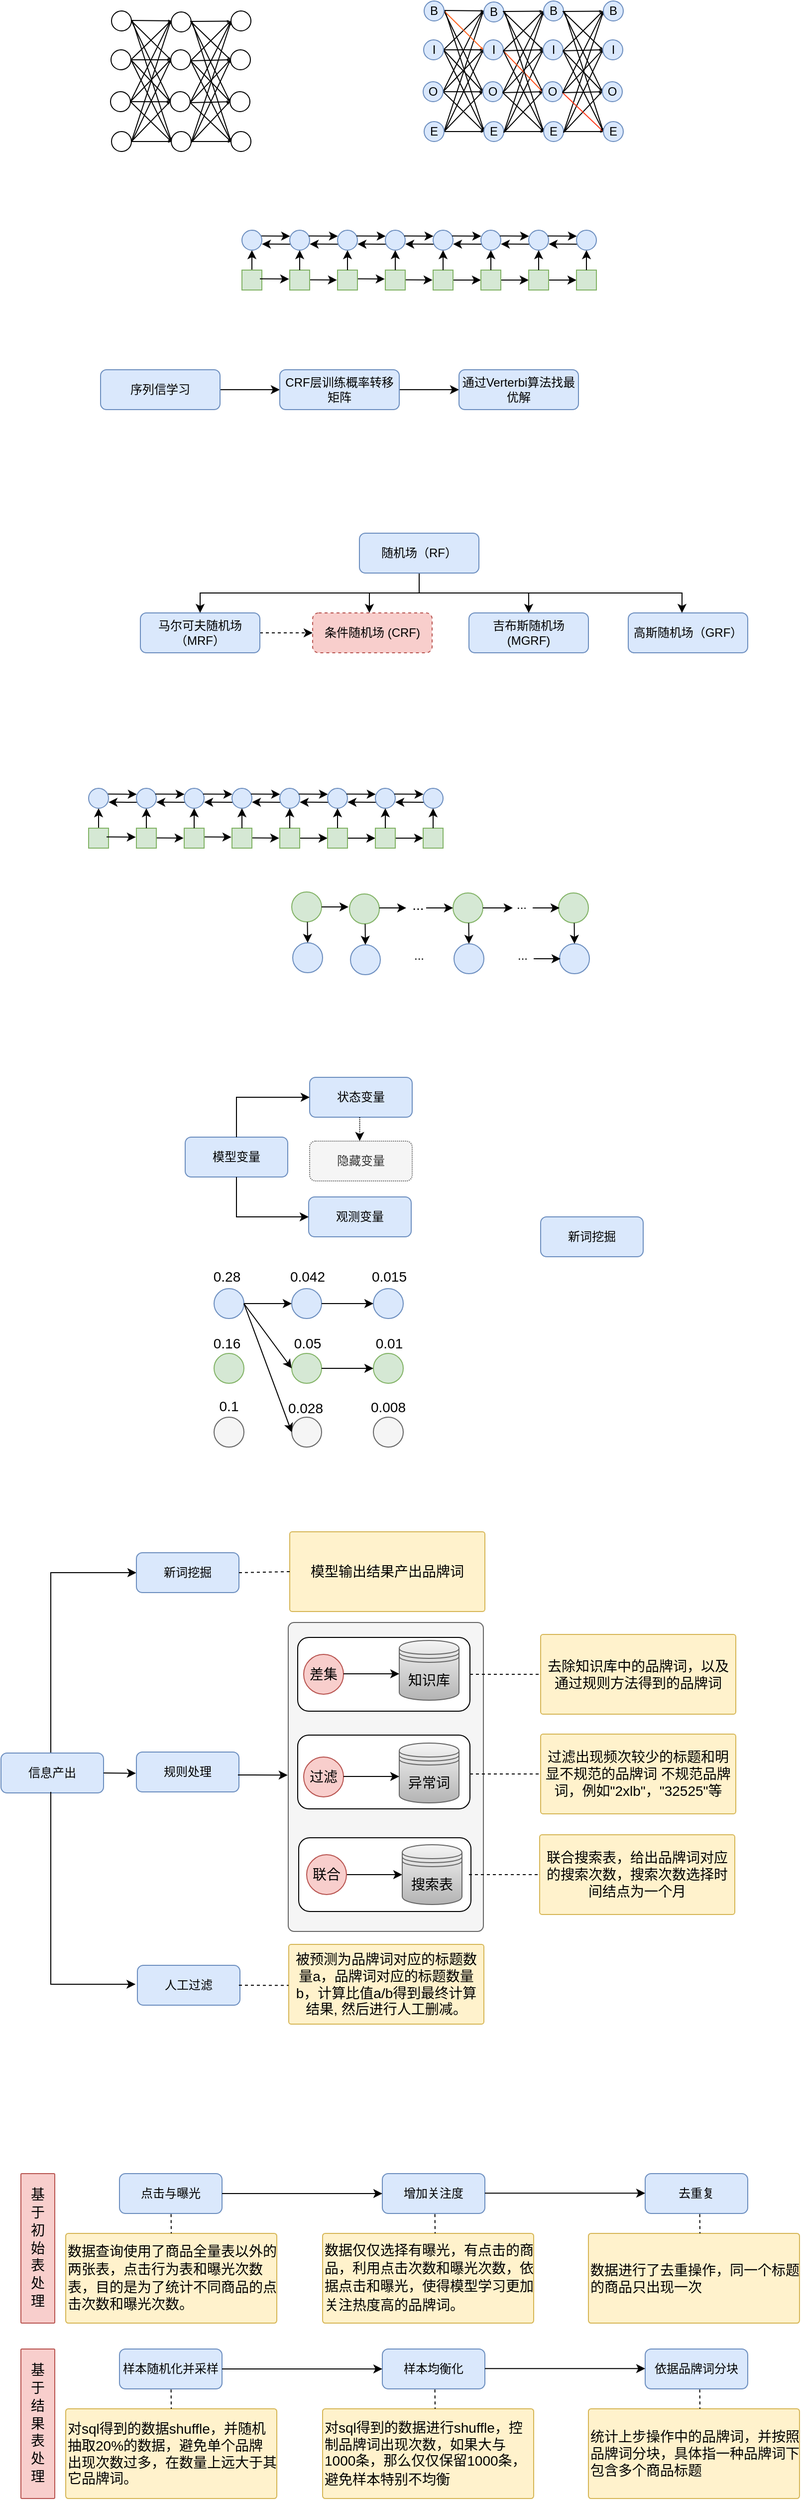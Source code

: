 <mxfile version="20.2.2" type="github">
  <diagram id="C5RBs43oDa-KdzZeNtuy" name="Page-1">
    <mxGraphModel dx="1388" dy="1008" grid="1" gridSize="10" guides="1" tooltips="1" connect="1" arrows="1" fold="1" page="1" pageScale="1" pageWidth="827" pageHeight="1169" math="0" shadow="0">
      <root>
        <mxCell id="WIyWlLk6GJQsqaUBKTNV-0" />
        <mxCell id="WIyWlLk6GJQsqaUBKTNV-1" parent="WIyWlLk6GJQsqaUBKTNV-0" />
        <mxCell id="MZRQhrtmV5pLrXouPH-u-5" value="" style="rounded=0;orthogonalLoop=1;jettySize=auto;html=1;edgeStyle=orthogonalEdgeStyle;entryX=0;entryY=0.5;entryDx=0;entryDy=0;" parent="WIyWlLk6GJQsqaUBKTNV-1" target="MZRQhrtmV5pLrXouPH-u-1" edge="1">
          <mxGeometry relative="1" as="geometry">
            <mxPoint x="35" y="2010" as="targetPoint" />
            <mxPoint x="60" y="1800" as="sourcePoint" />
            <Array as="points">
              <mxPoint x="60" y="1800" />
              <mxPoint x="60" y="1687" />
            </Array>
          </mxGeometry>
        </mxCell>
        <mxCell id="MZRQhrtmV5pLrXouPH-u-27" value="" style="rounded=1;whiteSpace=wrap;html=1;fontSize=14;arcSize=3;fillColor=#f5f5f5;fontColor=#333333;strokeColor=#666666;" parent="WIyWlLk6GJQsqaUBKTNV-1" vertex="1">
          <mxGeometry x="298.5" y="1667" width="196" height="310" as="geometry" />
        </mxCell>
        <mxCell id="MZRQhrtmV5pLrXouPH-u-21" value="" style="rounded=1;whiteSpace=wrap;html=1;fontSize=14;" parent="WIyWlLk6GJQsqaUBKTNV-1" vertex="1">
          <mxGeometry x="308" y="1780" width="173" height="74" as="geometry" />
        </mxCell>
        <mxCell id="MZRQhrtmV5pLrXouPH-u-17" value="" style="rounded=1;whiteSpace=wrap;html=1;fontSize=14;" parent="WIyWlLk6GJQsqaUBKTNV-1" vertex="1">
          <mxGeometry x="308" y="1682" width="173" height="74" as="geometry" />
        </mxCell>
        <mxCell id="MZRQhrtmV5pLrXouPH-u-16" value="" style="rounded=1;whiteSpace=wrap;html=1;fontSize=14;" parent="WIyWlLk6GJQsqaUBKTNV-1" vertex="1">
          <mxGeometry x="309" y="1883" width="173" height="74" as="geometry" />
        </mxCell>
        <mxCell id="gly3M6yBo6mkt92Qv2Da-63" value="" style="rounded=0;orthogonalLoop=1;jettySize=auto;html=1;exitX=0.951;exitY=0.286;exitDx=0;exitDy=0;exitPerimeter=0;endArrow=classic;endFill=1;entryX=0.021;entryY=0.297;entryDx=0;entryDy=0;entryPerimeter=0;" parent="WIyWlLk6GJQsqaUBKTNV-1" edge="1">
          <mxGeometry relative="1" as="geometry">
            <mxPoint x="414.02" y="319.72" as="sourcePoint" />
            <mxPoint x="443.42" y="319.94" as="targetPoint" />
          </mxGeometry>
        </mxCell>
        <mxCell id="gly3M6yBo6mkt92Qv2Da-64" value="" style="rounded=0;orthogonalLoop=1;jettySize=auto;html=1;exitX=0.951;exitY=0.286;exitDx=0;exitDy=0;exitPerimeter=0;endArrow=classic;endFill=1;entryX=0.021;entryY=0.297;entryDx=0;entryDy=0;entryPerimeter=0;" parent="WIyWlLk6GJQsqaUBKTNV-1" edge="1">
          <mxGeometry relative="1" as="geometry">
            <mxPoint x="366.02" y="318.72" as="sourcePoint" />
            <mxPoint x="395.42" y="318.94" as="targetPoint" />
          </mxGeometry>
        </mxCell>
        <mxCell id="gly3M6yBo6mkt92Qv2Da-61" value="" style="rounded=0;orthogonalLoop=1;jettySize=auto;html=1;exitX=0.951;exitY=0.286;exitDx=0;exitDy=0;exitPerimeter=0;endArrow=classic;endFill=1;entryX=0.021;entryY=0.297;entryDx=0;entryDy=0;entryPerimeter=0;" parent="WIyWlLk6GJQsqaUBKTNV-1" edge="1">
          <mxGeometry relative="1" as="geometry">
            <mxPoint x="318.02" y="319.72" as="sourcePoint" />
            <mxPoint x="347.42" y="319.94" as="targetPoint" />
          </mxGeometry>
        </mxCell>
        <mxCell id="gly3M6yBo6mkt92Qv2Da-28" value="" style="rounded=0;orthogonalLoop=1;jettySize=auto;html=1;exitX=0.029;exitY=0.702;exitDx=0;exitDy=0;exitPerimeter=0;entryX=1.001;entryY=0.695;entryDx=0;entryDy=0;entryPerimeter=0;" parent="WIyWlLk6GJQsqaUBKTNV-1" target="gly3M6yBo6mkt92Qv2Da-11" edge="1">
          <mxGeometry relative="1" as="geometry">
            <mxPoint x="301.58" y="284.04" as="sourcePoint" />
            <mxPoint x="280" y="284" as="targetPoint" />
          </mxGeometry>
        </mxCell>
        <mxCell id="gly3M6yBo6mkt92Qv2Da-27" value="" style="rounded=0;orthogonalLoop=1;jettySize=auto;html=1;exitX=0.951;exitY=0.286;exitDx=0;exitDy=0;exitPerimeter=0;endArrow=classic;endFill=1;entryX=0.021;entryY=0.297;entryDx=0;entryDy=0;entryPerimeter=0;" parent="WIyWlLk6GJQsqaUBKTNV-1" source="gly3M6yBo6mkt92Qv2Da-11" target="gly3M6yBo6mkt92Qv2Da-12" edge="1">
          <mxGeometry relative="1" as="geometry">
            <mxPoint x="280" y="276" as="sourcePoint" />
            <mxPoint x="300" y="276" as="targetPoint" />
          </mxGeometry>
        </mxCell>
        <mxCell id="SsMaSS-ixUV3Psy7raRa-2" value="" style="edgeStyle=orthogonalEdgeStyle;rounded=0;orthogonalLoop=1;jettySize=auto;html=1;" parent="WIyWlLk6GJQsqaUBKTNV-1" source="WIyWlLk6GJQsqaUBKTNV-3" target="SsMaSS-ixUV3Psy7raRa-0" edge="1">
          <mxGeometry relative="1" as="geometry" />
        </mxCell>
        <mxCell id="WIyWlLk6GJQsqaUBKTNV-3" value="序列信学习" style="rounded=1;whiteSpace=wrap;html=1;fontSize=12;glass=0;strokeWidth=1;shadow=0;fillColor=#dae8fc;strokeColor=#6c8ebf;" parent="WIyWlLk6GJQsqaUBKTNV-1" vertex="1">
          <mxGeometry x="110" y="410" width="120" height="40" as="geometry" />
        </mxCell>
        <mxCell id="SsMaSS-ixUV3Psy7raRa-3" value="" style="edgeStyle=orthogonalEdgeStyle;rounded=0;orthogonalLoop=1;jettySize=auto;html=1;" parent="WIyWlLk6GJQsqaUBKTNV-1" source="SsMaSS-ixUV3Psy7raRa-0" target="SsMaSS-ixUV3Psy7raRa-1" edge="1">
          <mxGeometry relative="1" as="geometry" />
        </mxCell>
        <mxCell id="SsMaSS-ixUV3Psy7raRa-0" value="CRF层训练概率转移矩阵" style="rounded=1;whiteSpace=wrap;html=1;fontSize=12;glass=0;strokeWidth=1;shadow=0;fillColor=#dae8fc;strokeColor=#6c8ebf;" parent="WIyWlLk6GJQsqaUBKTNV-1" vertex="1">
          <mxGeometry x="290" y="410" width="120" height="40" as="geometry" />
        </mxCell>
        <mxCell id="SsMaSS-ixUV3Psy7raRa-1" value="通过Verterbi算法找最优解" style="rounded=1;whiteSpace=wrap;html=1;fontSize=12;glass=0;strokeWidth=1;shadow=0;fillColor=#dae8fc;strokeColor=#6c8ebf;" parent="WIyWlLk6GJQsqaUBKTNV-1" vertex="1">
          <mxGeometry x="470" y="410" width="120" height="40" as="geometry" />
        </mxCell>
        <mxCell id="SsMaSS-ixUV3Psy7raRa-10" value="" style="edgeStyle=orthogonalEdgeStyle;rounded=0;orthogonalLoop=1;jettySize=auto;html=1;" parent="WIyWlLk6GJQsqaUBKTNV-1" source="SsMaSS-ixUV3Psy7raRa-4" edge="1">
          <mxGeometry relative="1" as="geometry">
            <mxPoint x="380" y="654" as="targetPoint" />
            <Array as="points">
              <mxPoint x="430" y="634" />
              <mxPoint x="380" y="634" />
            </Array>
          </mxGeometry>
        </mxCell>
        <mxCell id="SsMaSS-ixUV3Psy7raRa-4" value="随机场（RF）" style="rounded=1;whiteSpace=wrap;html=1;fontSize=12;glass=0;strokeWidth=1;shadow=0;fillColor=#dae8fc;strokeColor=#6c8ebf;" parent="WIyWlLk6GJQsqaUBKTNV-1" vertex="1">
          <mxGeometry x="370" y="574" width="120" height="40" as="geometry" />
        </mxCell>
        <mxCell id="SsMaSS-ixUV3Psy7raRa-20" value="" style="edgeStyle=none;rounded=0;orthogonalLoop=1;jettySize=auto;html=1;endFill=1;dashed=1;" parent="WIyWlLk6GJQsqaUBKTNV-1" source="SsMaSS-ixUV3Psy7raRa-5" target="SsMaSS-ixUV3Psy7raRa-18" edge="1">
          <mxGeometry relative="1" as="geometry">
            <Array as="points">
              <mxPoint x="300" y="674" />
            </Array>
          </mxGeometry>
        </mxCell>
        <mxCell id="SsMaSS-ixUV3Psy7raRa-5" value="马尔可夫随机场（MRF）" style="rounded=1;whiteSpace=wrap;html=1;fontSize=12;glass=0;strokeWidth=1;shadow=0;fillColor=#dae8fc;strokeColor=#6c8ebf;" parent="WIyWlLk6GJQsqaUBKTNV-1" vertex="1">
          <mxGeometry x="150" y="654" width="120" height="40" as="geometry" />
        </mxCell>
        <mxCell id="SsMaSS-ixUV3Psy7raRa-6" value="&lt;span style=&quot;text-align: left;&quot;&gt;吉布斯随机场 (MGRF)&lt;/span&gt;" style="rounded=1;whiteSpace=wrap;html=1;fontSize=12;glass=0;strokeWidth=1;shadow=0;fillColor=#dae8fc;strokeColor=#6c8ebf;" parent="WIyWlLk6GJQsqaUBKTNV-1" vertex="1">
          <mxGeometry x="480" y="654" width="120" height="40" as="geometry" />
        </mxCell>
        <mxCell id="SsMaSS-ixUV3Psy7raRa-9" value="&lt;span style=&quot;text-align: left;&quot;&gt;高斯随机场（GRF）&lt;/span&gt;" style="rounded=1;whiteSpace=wrap;html=1;fontSize=12;glass=0;strokeWidth=1;shadow=0;fillColor=#dae8fc;strokeColor=#6c8ebf;" parent="WIyWlLk6GJQsqaUBKTNV-1" vertex="1">
          <mxGeometry x="640" y="654" width="120" height="40" as="geometry" />
        </mxCell>
        <mxCell id="SsMaSS-ixUV3Psy7raRa-15" value="" style="edgeStyle=orthogonalEdgeStyle;rounded=0;orthogonalLoop=1;jettySize=auto;html=1;entryX=0.5;entryY=0;entryDx=0;entryDy=0;" parent="WIyWlLk6GJQsqaUBKTNV-1" target="SsMaSS-ixUV3Psy7raRa-5" edge="1">
          <mxGeometry relative="1" as="geometry">
            <mxPoint x="380" y="634" as="sourcePoint" />
            <mxPoint x="390.017" y="664" as="targetPoint" />
            <Array as="points">
              <mxPoint x="210" y="634" />
            </Array>
          </mxGeometry>
        </mxCell>
        <mxCell id="SsMaSS-ixUV3Psy7raRa-16" value="" style="edgeStyle=orthogonalEdgeStyle;rounded=0;orthogonalLoop=1;jettySize=auto;html=1;entryX=0.5;entryY=0;entryDx=0;entryDy=0;" parent="WIyWlLk6GJQsqaUBKTNV-1" edge="1">
          <mxGeometry relative="1" as="geometry">
            <mxPoint x="430" y="634" as="sourcePoint" />
            <mxPoint x="540" y="654" as="targetPoint" />
            <Array as="points">
              <mxPoint x="540" y="634" />
            </Array>
          </mxGeometry>
        </mxCell>
        <mxCell id="SsMaSS-ixUV3Psy7raRa-17" value="" style="edgeStyle=orthogonalEdgeStyle;rounded=0;orthogonalLoop=1;jettySize=auto;html=1;entryX=0.5;entryY=0;entryDx=0;entryDy=0;" parent="WIyWlLk6GJQsqaUBKTNV-1" edge="1">
          <mxGeometry relative="1" as="geometry">
            <mxPoint x="540" y="634" as="sourcePoint" />
            <mxPoint x="693.97" y="654" as="targetPoint" />
            <Array as="points">
              <mxPoint x="693.97" y="634" />
            </Array>
          </mxGeometry>
        </mxCell>
        <mxCell id="SsMaSS-ixUV3Psy7raRa-18" value="&lt;span style=&quot;text-align: left;&quot;&gt;条件随机场 (CRF)&lt;/span&gt;" style="rounded=1;whiteSpace=wrap;html=1;fontSize=12;glass=0;strokeWidth=1;shadow=0;fillColor=#f8cecc;strokeColor=#b85450;dashed=1;" parent="WIyWlLk6GJQsqaUBKTNV-1" vertex="1">
          <mxGeometry x="323" y="654" width="120" height="40" as="geometry" />
        </mxCell>
        <mxCell id="gly3M6yBo6mkt92Qv2Da-19" value="" style="edgeStyle=orthogonalEdgeStyle;rounded=0;orthogonalLoop=1;jettySize=auto;html=1;" parent="WIyWlLk6GJQsqaUBKTNV-1" source="gly3M6yBo6mkt92Qv2Da-3" edge="1">
          <mxGeometry relative="1" as="geometry">
            <mxPoint x="262" y="290" as="targetPoint" />
          </mxGeometry>
        </mxCell>
        <mxCell id="gly3M6yBo6mkt92Qv2Da-3" value="" style="whiteSpace=wrap;html=1;aspect=fixed;fillColor=#d5e8d4;strokeColor=#82b366;" parent="WIyWlLk6GJQsqaUBKTNV-1" vertex="1">
          <mxGeometry x="252" y="310" width="20" height="20" as="geometry" />
        </mxCell>
        <mxCell id="gly3M6yBo6mkt92Qv2Da-5" value="" style="whiteSpace=wrap;html=1;aspect=fixed;fillColor=#d5e8d4;strokeColor=#82b366;" parent="WIyWlLk6GJQsqaUBKTNV-1" vertex="1">
          <mxGeometry x="300" y="310" width="20" height="20" as="geometry" />
        </mxCell>
        <mxCell id="gly3M6yBo6mkt92Qv2Da-11" value="" style="ellipse;whiteSpace=wrap;html=1;aspect=fixed;fillColor=#dae8fc;strokeColor=#6c8ebf;" parent="WIyWlLk6GJQsqaUBKTNV-1" vertex="1">
          <mxGeometry x="252" y="270" width="20" height="20" as="geometry" />
        </mxCell>
        <mxCell id="gly3M6yBo6mkt92Qv2Da-12" value="" style="ellipse;whiteSpace=wrap;html=1;aspect=fixed;fillColor=#dae8fc;strokeColor=#6c8ebf;" parent="WIyWlLk6GJQsqaUBKTNV-1" vertex="1">
          <mxGeometry x="300" y="270" width="20" height="20" as="geometry" />
        </mxCell>
        <mxCell id="gly3M6yBo6mkt92Qv2Da-21" value="" style="edgeStyle=orthogonalEdgeStyle;rounded=0;orthogonalLoop=1;jettySize=auto;html=1;" parent="WIyWlLk6GJQsqaUBKTNV-1" edge="1">
          <mxGeometry relative="1" as="geometry">
            <mxPoint x="310" y="310" as="sourcePoint" />
            <mxPoint x="310" y="290" as="targetPoint" />
          </mxGeometry>
        </mxCell>
        <mxCell id="gly3M6yBo6mkt92Qv2Da-30" value="" style="rounded=0;orthogonalLoop=1;jettySize=auto;html=1;exitX=0.029;exitY=0.702;exitDx=0;exitDy=0;exitPerimeter=0;entryX=1.001;entryY=0.695;entryDx=0;entryDy=0;entryPerimeter=0;" parent="WIyWlLk6GJQsqaUBKTNV-1" edge="1">
          <mxGeometry relative="1" as="geometry">
            <mxPoint x="349.58" y="284.04" as="sourcePoint" />
            <mxPoint x="320.02" y="283.9" as="targetPoint" />
          </mxGeometry>
        </mxCell>
        <mxCell id="gly3M6yBo6mkt92Qv2Da-31" value="" style="rounded=0;orthogonalLoop=1;jettySize=auto;html=1;exitX=0.951;exitY=0.286;exitDx=0;exitDy=0;exitPerimeter=0;endArrow=classic;endFill=1;entryX=0.021;entryY=0.297;entryDx=0;entryDy=0;entryPerimeter=0;" parent="WIyWlLk6GJQsqaUBKTNV-1" target="gly3M6yBo6mkt92Qv2Da-33" edge="1">
          <mxGeometry relative="1" as="geometry">
            <mxPoint x="319.02" y="275.72" as="sourcePoint" />
            <mxPoint x="348" y="276" as="targetPoint" />
          </mxGeometry>
        </mxCell>
        <mxCell id="gly3M6yBo6mkt92Qv2Da-32" value="" style="whiteSpace=wrap;html=1;aspect=fixed;fillColor=#d5e8d4;strokeColor=#82b366;" parent="WIyWlLk6GJQsqaUBKTNV-1" vertex="1">
          <mxGeometry x="348" y="310" width="20" height="20" as="geometry" />
        </mxCell>
        <mxCell id="gly3M6yBo6mkt92Qv2Da-33" value="" style="ellipse;whiteSpace=wrap;html=1;aspect=fixed;fillColor=#dae8fc;strokeColor=#6c8ebf;" parent="WIyWlLk6GJQsqaUBKTNV-1" vertex="1">
          <mxGeometry x="348" y="270" width="20" height="20" as="geometry" />
        </mxCell>
        <mxCell id="gly3M6yBo6mkt92Qv2Da-34" value="" style="edgeStyle=orthogonalEdgeStyle;rounded=0;orthogonalLoop=1;jettySize=auto;html=1;" parent="WIyWlLk6GJQsqaUBKTNV-1" edge="1">
          <mxGeometry relative="1" as="geometry">
            <mxPoint x="358" y="310" as="sourcePoint" />
            <mxPoint x="358" y="290" as="targetPoint" />
          </mxGeometry>
        </mxCell>
        <mxCell id="gly3M6yBo6mkt92Qv2Da-35" value="" style="rounded=0;orthogonalLoop=1;jettySize=auto;html=1;exitX=0.029;exitY=0.702;exitDx=0;exitDy=0;exitPerimeter=0;entryX=1.001;entryY=0.695;entryDx=0;entryDy=0;entryPerimeter=0;" parent="WIyWlLk6GJQsqaUBKTNV-1" edge="1">
          <mxGeometry relative="1" as="geometry">
            <mxPoint x="397.58" y="284.04" as="sourcePoint" />
            <mxPoint x="368.02" y="283.9" as="targetPoint" />
          </mxGeometry>
        </mxCell>
        <mxCell id="gly3M6yBo6mkt92Qv2Da-36" value="" style="rounded=0;orthogonalLoop=1;jettySize=auto;html=1;exitX=0.951;exitY=0.286;exitDx=0;exitDy=0;exitPerimeter=0;endArrow=classic;endFill=1;entryX=0.021;entryY=0.297;entryDx=0;entryDy=0;entryPerimeter=0;" parent="WIyWlLk6GJQsqaUBKTNV-1" target="gly3M6yBo6mkt92Qv2Da-38" edge="1">
          <mxGeometry relative="1" as="geometry">
            <mxPoint x="367.02" y="275.72" as="sourcePoint" />
            <mxPoint x="396" y="276" as="targetPoint" />
          </mxGeometry>
        </mxCell>
        <mxCell id="gly3M6yBo6mkt92Qv2Da-37" value="" style="whiteSpace=wrap;html=1;aspect=fixed;fillColor=#d5e8d4;strokeColor=#82b366;" parent="WIyWlLk6GJQsqaUBKTNV-1" vertex="1">
          <mxGeometry x="396" y="310" width="20" height="20" as="geometry" />
        </mxCell>
        <mxCell id="gly3M6yBo6mkt92Qv2Da-38" value="" style="ellipse;whiteSpace=wrap;html=1;aspect=fixed;fillColor=#dae8fc;strokeColor=#6c8ebf;" parent="WIyWlLk6GJQsqaUBKTNV-1" vertex="1">
          <mxGeometry x="396" y="270" width="20" height="20" as="geometry" />
        </mxCell>
        <mxCell id="gly3M6yBo6mkt92Qv2Da-39" value="" style="edgeStyle=orthogonalEdgeStyle;rounded=0;orthogonalLoop=1;jettySize=auto;html=1;" parent="WIyWlLk6GJQsqaUBKTNV-1" edge="1">
          <mxGeometry relative="1" as="geometry">
            <mxPoint x="406" y="310" as="sourcePoint" />
            <mxPoint x="406" y="290" as="targetPoint" />
          </mxGeometry>
        </mxCell>
        <mxCell id="gly3M6yBo6mkt92Qv2Da-40" value="" style="rounded=0;orthogonalLoop=1;jettySize=auto;html=1;exitX=0.029;exitY=0.702;exitDx=0;exitDy=0;exitPerimeter=0;entryX=1.001;entryY=0.695;entryDx=0;entryDy=0;entryPerimeter=0;" parent="WIyWlLk6GJQsqaUBKTNV-1" edge="1">
          <mxGeometry relative="1" as="geometry">
            <mxPoint x="445.58" y="284.04" as="sourcePoint" />
            <mxPoint x="416.02" y="283.9" as="targetPoint" />
          </mxGeometry>
        </mxCell>
        <mxCell id="gly3M6yBo6mkt92Qv2Da-41" value="" style="rounded=0;orthogonalLoop=1;jettySize=auto;html=1;exitX=0.951;exitY=0.286;exitDx=0;exitDy=0;exitPerimeter=0;endArrow=classic;endFill=1;entryX=0.021;entryY=0.297;entryDx=0;entryDy=0;entryPerimeter=0;" parent="WIyWlLk6GJQsqaUBKTNV-1" target="gly3M6yBo6mkt92Qv2Da-43" edge="1">
          <mxGeometry relative="1" as="geometry">
            <mxPoint x="415.02" y="275.72" as="sourcePoint" />
            <mxPoint x="444" y="276" as="targetPoint" />
          </mxGeometry>
        </mxCell>
        <mxCell id="gly3M6yBo6mkt92Qv2Da-67" value="" style="edgeStyle=none;rounded=0;orthogonalLoop=1;jettySize=auto;html=1;endArrow=classic;endFill=1;entryX=0;entryY=0.5;entryDx=0;entryDy=0;" parent="WIyWlLk6GJQsqaUBKTNV-1" source="gly3M6yBo6mkt92Qv2Da-42" target="gly3M6yBo6mkt92Qv2Da-47" edge="1">
          <mxGeometry relative="1" as="geometry" />
        </mxCell>
        <mxCell id="gly3M6yBo6mkt92Qv2Da-42" value="" style="whiteSpace=wrap;html=1;aspect=fixed;fillColor=#d5e8d4;strokeColor=#82b366;" parent="WIyWlLk6GJQsqaUBKTNV-1" vertex="1">
          <mxGeometry x="444" y="310" width="20" height="20" as="geometry" />
        </mxCell>
        <mxCell id="gly3M6yBo6mkt92Qv2Da-43" value="" style="ellipse;whiteSpace=wrap;html=1;aspect=fixed;fillColor=#dae8fc;strokeColor=#6c8ebf;" parent="WIyWlLk6GJQsqaUBKTNV-1" vertex="1">
          <mxGeometry x="444" y="270" width="20" height="20" as="geometry" />
        </mxCell>
        <mxCell id="gly3M6yBo6mkt92Qv2Da-44" value="" style="edgeStyle=orthogonalEdgeStyle;rounded=0;orthogonalLoop=1;jettySize=auto;html=1;" parent="WIyWlLk6GJQsqaUBKTNV-1" edge="1">
          <mxGeometry relative="1" as="geometry">
            <mxPoint x="454" y="310" as="sourcePoint" />
            <mxPoint x="454" y="290" as="targetPoint" />
          </mxGeometry>
        </mxCell>
        <mxCell id="gly3M6yBo6mkt92Qv2Da-45" value="" style="rounded=0;orthogonalLoop=1;jettySize=auto;html=1;exitX=0.029;exitY=0.702;exitDx=0;exitDy=0;exitPerimeter=0;entryX=1.001;entryY=0.695;entryDx=0;entryDy=0;entryPerimeter=0;" parent="WIyWlLk6GJQsqaUBKTNV-1" edge="1">
          <mxGeometry relative="1" as="geometry">
            <mxPoint x="493.58" y="284.04" as="sourcePoint" />
            <mxPoint x="464.02" y="283.9" as="targetPoint" />
          </mxGeometry>
        </mxCell>
        <mxCell id="gly3M6yBo6mkt92Qv2Da-46" value="" style="rounded=0;orthogonalLoop=1;jettySize=auto;html=1;exitX=0.951;exitY=0.286;exitDx=0;exitDy=0;exitPerimeter=0;endArrow=classic;endFill=1;entryX=0.021;entryY=0.297;entryDx=0;entryDy=0;entryPerimeter=0;" parent="WIyWlLk6GJQsqaUBKTNV-1" target="gly3M6yBo6mkt92Qv2Da-48" edge="1">
          <mxGeometry relative="1" as="geometry">
            <mxPoint x="463.02" y="275.72" as="sourcePoint" />
            <mxPoint x="492" y="276" as="targetPoint" />
          </mxGeometry>
        </mxCell>
        <mxCell id="gly3M6yBo6mkt92Qv2Da-69" value="" style="edgeStyle=none;rounded=0;orthogonalLoop=1;jettySize=auto;html=1;endArrow=classic;endFill=1;entryX=0;entryY=0.5;entryDx=0;entryDy=0;" parent="WIyWlLk6GJQsqaUBKTNV-1" source="gly3M6yBo6mkt92Qv2Da-47" target="gly3M6yBo6mkt92Qv2Da-52" edge="1">
          <mxGeometry relative="1" as="geometry" />
        </mxCell>
        <mxCell id="gly3M6yBo6mkt92Qv2Da-47" value="" style="whiteSpace=wrap;html=1;aspect=fixed;fillColor=#d5e8d4;strokeColor=#82b366;" parent="WIyWlLk6GJQsqaUBKTNV-1" vertex="1">
          <mxGeometry x="492" y="310" width="20" height="20" as="geometry" />
        </mxCell>
        <mxCell id="gly3M6yBo6mkt92Qv2Da-48" value="" style="ellipse;whiteSpace=wrap;html=1;aspect=fixed;fillColor=#dae8fc;strokeColor=#6c8ebf;" parent="WIyWlLk6GJQsqaUBKTNV-1" vertex="1">
          <mxGeometry x="492" y="270" width="20" height="20" as="geometry" />
        </mxCell>
        <mxCell id="gly3M6yBo6mkt92Qv2Da-49" value="" style="edgeStyle=orthogonalEdgeStyle;rounded=0;orthogonalLoop=1;jettySize=auto;html=1;" parent="WIyWlLk6GJQsqaUBKTNV-1" edge="1">
          <mxGeometry relative="1" as="geometry">
            <mxPoint x="502" y="310" as="sourcePoint" />
            <mxPoint x="502" y="290" as="targetPoint" />
          </mxGeometry>
        </mxCell>
        <mxCell id="gly3M6yBo6mkt92Qv2Da-50" value="" style="rounded=0;orthogonalLoop=1;jettySize=auto;html=1;exitX=0.029;exitY=0.702;exitDx=0;exitDy=0;exitPerimeter=0;entryX=1.001;entryY=0.695;entryDx=0;entryDy=0;entryPerimeter=0;" parent="WIyWlLk6GJQsqaUBKTNV-1" edge="1">
          <mxGeometry relative="1" as="geometry">
            <mxPoint x="541.58" y="284.04" as="sourcePoint" />
            <mxPoint x="512.02" y="283.9" as="targetPoint" />
          </mxGeometry>
        </mxCell>
        <mxCell id="gly3M6yBo6mkt92Qv2Da-51" value="" style="rounded=0;orthogonalLoop=1;jettySize=auto;html=1;exitX=0.951;exitY=0.286;exitDx=0;exitDy=0;exitPerimeter=0;endArrow=classic;endFill=1;entryX=0.021;entryY=0.297;entryDx=0;entryDy=0;entryPerimeter=0;" parent="WIyWlLk6GJQsqaUBKTNV-1" target="gly3M6yBo6mkt92Qv2Da-53" edge="1">
          <mxGeometry relative="1" as="geometry">
            <mxPoint x="511.02" y="275.72" as="sourcePoint" />
            <mxPoint x="540" y="276" as="targetPoint" />
          </mxGeometry>
        </mxCell>
        <mxCell id="gly3M6yBo6mkt92Qv2Da-71" value="" style="edgeStyle=none;rounded=0;orthogonalLoop=1;jettySize=auto;html=1;endArrow=classic;endFill=1;entryX=0;entryY=0.5;entryDx=0;entryDy=0;" parent="WIyWlLk6GJQsqaUBKTNV-1" source="gly3M6yBo6mkt92Qv2Da-52" target="gly3M6yBo6mkt92Qv2Da-57" edge="1">
          <mxGeometry relative="1" as="geometry" />
        </mxCell>
        <mxCell id="gly3M6yBo6mkt92Qv2Da-52" value="" style="whiteSpace=wrap;html=1;aspect=fixed;fillColor=#d5e8d4;strokeColor=#82b366;" parent="WIyWlLk6GJQsqaUBKTNV-1" vertex="1">
          <mxGeometry x="540" y="310" width="20" height="20" as="geometry" />
        </mxCell>
        <mxCell id="gly3M6yBo6mkt92Qv2Da-53" value="" style="ellipse;whiteSpace=wrap;html=1;aspect=fixed;fillColor=#dae8fc;strokeColor=#6c8ebf;" parent="WIyWlLk6GJQsqaUBKTNV-1" vertex="1">
          <mxGeometry x="540" y="270" width="20" height="20" as="geometry" />
        </mxCell>
        <mxCell id="gly3M6yBo6mkt92Qv2Da-54" value="" style="edgeStyle=orthogonalEdgeStyle;rounded=0;orthogonalLoop=1;jettySize=auto;html=1;" parent="WIyWlLk6GJQsqaUBKTNV-1" edge="1">
          <mxGeometry relative="1" as="geometry">
            <mxPoint x="550" y="310" as="sourcePoint" />
            <mxPoint x="550" y="290" as="targetPoint" />
          </mxGeometry>
        </mxCell>
        <mxCell id="gly3M6yBo6mkt92Qv2Da-55" value="" style="rounded=0;orthogonalLoop=1;jettySize=auto;html=1;exitX=0.029;exitY=0.702;exitDx=0;exitDy=0;exitPerimeter=0;entryX=1.001;entryY=0.695;entryDx=0;entryDy=0;entryPerimeter=0;" parent="WIyWlLk6GJQsqaUBKTNV-1" edge="1">
          <mxGeometry relative="1" as="geometry">
            <mxPoint x="589.58" y="284.04" as="sourcePoint" />
            <mxPoint x="560.02" y="283.9" as="targetPoint" />
          </mxGeometry>
        </mxCell>
        <mxCell id="gly3M6yBo6mkt92Qv2Da-56" value="" style="rounded=0;orthogonalLoop=1;jettySize=auto;html=1;exitX=0.951;exitY=0.286;exitDx=0;exitDy=0;exitPerimeter=0;endArrow=classic;endFill=1;entryX=0.021;entryY=0.297;entryDx=0;entryDy=0;entryPerimeter=0;" parent="WIyWlLk6GJQsqaUBKTNV-1" target="gly3M6yBo6mkt92Qv2Da-58" edge="1">
          <mxGeometry relative="1" as="geometry">
            <mxPoint x="559.02" y="275.72" as="sourcePoint" />
            <mxPoint x="588" y="276" as="targetPoint" />
          </mxGeometry>
        </mxCell>
        <mxCell id="gly3M6yBo6mkt92Qv2Da-57" value="" style="whiteSpace=wrap;html=1;aspect=fixed;fillColor=#d5e8d4;strokeColor=#82b366;" parent="WIyWlLk6GJQsqaUBKTNV-1" vertex="1">
          <mxGeometry x="588" y="310" width="20" height="20" as="geometry" />
        </mxCell>
        <mxCell id="gly3M6yBo6mkt92Qv2Da-58" value="" style="ellipse;whiteSpace=wrap;html=1;aspect=fixed;fillColor=#dae8fc;strokeColor=#6c8ebf;" parent="WIyWlLk6GJQsqaUBKTNV-1" vertex="1">
          <mxGeometry x="588" y="270" width="20" height="20" as="geometry" />
        </mxCell>
        <mxCell id="gly3M6yBo6mkt92Qv2Da-59" value="" style="edgeStyle=orthogonalEdgeStyle;rounded=0;orthogonalLoop=1;jettySize=auto;html=1;" parent="WIyWlLk6GJQsqaUBKTNV-1" edge="1">
          <mxGeometry relative="1" as="geometry">
            <mxPoint x="598" y="310" as="sourcePoint" />
            <mxPoint x="598" y="290" as="targetPoint" />
          </mxGeometry>
        </mxCell>
        <mxCell id="gly3M6yBo6mkt92Qv2Da-60" value="" style="rounded=0;orthogonalLoop=1;jettySize=auto;html=1;exitX=0.951;exitY=0.286;exitDx=0;exitDy=0;exitPerimeter=0;endArrow=classic;endFill=1;entryX=0.021;entryY=0.297;entryDx=0;entryDy=0;entryPerimeter=0;" parent="WIyWlLk6GJQsqaUBKTNV-1" edge="1">
          <mxGeometry relative="1" as="geometry">
            <mxPoint x="270.02" y="318.72" as="sourcePoint" />
            <mxPoint x="299.42" y="318.94" as="targetPoint" />
          </mxGeometry>
        </mxCell>
        <mxCell id="cCAYdUyXUanbqZRgbHQI-0" style="rounded=0;orthogonalLoop=1;jettySize=auto;html=1;exitX=1;exitY=0.5;exitDx=0;exitDy=0;endArrow=classicThin;endFill=0;startSize=3;endSize=0;entryX=0;entryY=0.5;entryDx=0;entryDy=0;" parent="WIyWlLk6GJQsqaUBKTNV-1" source="cCAYdUyXUanbqZRgbHQI-22" target="cCAYdUyXUanbqZRgbHQI-23" edge="1">
          <mxGeometry relative="1" as="geometry">
            <mxPoint x="464" y="141" as="sourcePoint" />
            <mxPoint x="496" y="170" as="targetPoint" />
          </mxGeometry>
        </mxCell>
        <mxCell id="cCAYdUyXUanbqZRgbHQI-1" style="rounded=0;orthogonalLoop=1;jettySize=auto;html=1;exitX=1;exitY=0.5;exitDx=0;exitDy=0;entryX=-0.015;entryY=0.497;entryDx=0;entryDy=0;endArrow=classicThin;endFill=0;startSize=3;endSize=0;entryPerimeter=0;" parent="WIyWlLk6GJQsqaUBKTNV-1" source="cCAYdUyXUanbqZRgbHQI-22" target="cCAYdUyXUanbqZRgbHQI-21" edge="1">
          <mxGeometry relative="1" as="geometry">
            <mxPoint x="465" y="181" as="sourcePoint" />
            <mxPoint x="506" y="180" as="targetPoint" />
          </mxGeometry>
        </mxCell>
        <mxCell id="cCAYdUyXUanbqZRgbHQI-2" style="rounded=0;orthogonalLoop=1;jettySize=auto;html=1;entryX=0;entryY=0.5;entryDx=0;entryDy=0;endArrow=classicThin;endFill=0;startSize=3;endSize=0;" parent="WIyWlLk6GJQsqaUBKTNV-1" target="cCAYdUyXUanbqZRgbHQI-19" edge="1">
          <mxGeometry relative="1" as="geometry">
            <mxPoint x="456" y="170" as="sourcePoint" />
            <mxPoint x="504" y="140" as="targetPoint" />
          </mxGeometry>
        </mxCell>
        <mxCell id="cCAYdUyXUanbqZRgbHQI-3" style="rounded=0;orthogonalLoop=1;jettySize=auto;html=1;exitX=1;exitY=0.5;exitDx=0;exitDy=0;endArrow=classicThin;endFill=0;startSize=3;endSize=0;" parent="WIyWlLk6GJQsqaUBKTNV-1" source="cCAYdUyXUanbqZRgbHQI-22" edge="1">
          <mxGeometry relative="1" as="geometry">
            <mxPoint x="452.5" y="172" as="sourcePoint" />
            <mxPoint x="494.5" y="50" as="targetPoint" />
          </mxGeometry>
        </mxCell>
        <mxCell id="cCAYdUyXUanbqZRgbHQI-4" style="rounded=0;orthogonalLoop=1;jettySize=auto;html=1;exitX=1;exitY=0.5;exitDx=0;exitDy=0;entryX=0;entryY=0.5;entryDx=0;entryDy=0;endArrow=classicThin;endFill=0;startSize=3;endSize=0;" parent="WIyWlLk6GJQsqaUBKTNV-1" source="cCAYdUyXUanbqZRgbHQI-20" target="cCAYdUyXUanbqZRgbHQI-23" edge="1">
          <mxGeometry relative="1" as="geometry">
            <mxPoint x="464.0" y="141.0" as="sourcePoint" />
            <mxPoint x="503.6" y="138.66" as="targetPoint" />
          </mxGeometry>
        </mxCell>
        <mxCell id="cCAYdUyXUanbqZRgbHQI-5" style="rounded=0;orthogonalLoop=1;jettySize=auto;html=1;exitX=1;exitY=0.5;exitDx=0;exitDy=0;entryX=-0.019;entryY=0.504;entryDx=0;entryDy=0;entryPerimeter=0;endArrow=classicThin;endFill=0;startSize=3;endSize=0;" parent="WIyWlLk6GJQsqaUBKTNV-1" source="cCAYdUyXUanbqZRgbHQI-20" target="cCAYdUyXUanbqZRgbHQI-21" edge="1">
          <mxGeometry relative="1" as="geometry">
            <mxPoint x="464.0" y="141" as="sourcePoint" />
            <mxPoint x="504.04" y="96.48" as="targetPoint" />
          </mxGeometry>
        </mxCell>
        <mxCell id="cCAYdUyXUanbqZRgbHQI-6" style="rounded=0;orthogonalLoop=1;jettySize=auto;html=1;exitX=1;exitY=0.5;exitDx=0;exitDy=0;endArrow=classicThin;endFill=0;startSize=3;endSize=0;" parent="WIyWlLk6GJQsqaUBKTNV-1" source="cCAYdUyXUanbqZRgbHQI-20" edge="1">
          <mxGeometry relative="1" as="geometry">
            <mxPoint x="451.0" y="131" as="sourcePoint" />
            <mxPoint x="494" y="50" as="targetPoint" />
          </mxGeometry>
        </mxCell>
        <mxCell id="cCAYdUyXUanbqZRgbHQI-7" style="rounded=0;orthogonalLoop=1;jettySize=auto;html=1;exitX=1;exitY=0.5;exitDx=0;exitDy=0;entryX=-0.013;entryY=0.502;entryDx=0;entryDy=0;endArrow=classicThin;endFill=0;startSize=3;endSize=0;entryPerimeter=0;" parent="WIyWlLk6GJQsqaUBKTNV-1" source="cCAYdUyXUanbqZRgbHQI-20" target="cCAYdUyXUanbqZRgbHQI-19" edge="1">
          <mxGeometry relative="1" as="geometry">
            <mxPoint x="464.0" y="141" as="sourcePoint" />
            <mxPoint x="505.0" y="60" as="targetPoint" />
          </mxGeometry>
        </mxCell>
        <mxCell id="cCAYdUyXUanbqZRgbHQI-8" style="rounded=0;orthogonalLoop=1;jettySize=auto;html=1;exitX=1;exitY=0.5;exitDx=0;exitDy=0;entryX=0;entryY=0.5;entryDx=0;entryDy=0;endArrow=classicThin;endFill=0;startSize=3;endSize=0;" parent="WIyWlLk6GJQsqaUBKTNV-1" source="cCAYdUyXUanbqZRgbHQI-18" target="cCAYdUyXUanbqZRgbHQI-21" edge="1">
          <mxGeometry relative="1" as="geometry">
            <mxPoint x="464.5" y="99" as="sourcePoint" />
            <mxPoint x="496" y="130" as="targetPoint" />
          </mxGeometry>
        </mxCell>
        <mxCell id="cCAYdUyXUanbqZRgbHQI-9" style="rounded=0;orthogonalLoop=1;jettySize=auto;html=1;exitX=1;exitY=0.5;exitDx=0;exitDy=0;entryX=-0.02;entryY=0.498;entryDx=0;entryDy=0;entryPerimeter=0;endArrow=classicThin;endFill=0;startSize=3;endSize=0;" parent="WIyWlLk6GJQsqaUBKTNV-1" source="cCAYdUyXUanbqZRgbHQI-18" target="cCAYdUyXUanbqZRgbHQI-19" edge="1">
          <mxGeometry relative="1" as="geometry">
            <mxPoint x="466" y="100" as="sourcePoint" />
            <mxPoint x="496" y="90" as="targetPoint" />
          </mxGeometry>
        </mxCell>
        <mxCell id="cCAYdUyXUanbqZRgbHQI-10" style="rounded=0;orthogonalLoop=1;jettySize=auto;html=1;exitX=1;exitY=0.5;exitDx=0;exitDy=0;entryX=-0.027;entryY=0.504;entryDx=0;entryDy=0;entryPerimeter=0;endArrow=classicThin;endFill=0;startSize=3;endSize=0;" parent="WIyWlLk6GJQsqaUBKTNV-1" edge="1">
          <mxGeometry relative="1" as="geometry">
            <mxPoint x="454.5" y="89" as="sourcePoint" />
            <mxPoint x="494.46" y="50.08" as="targetPoint" />
          </mxGeometry>
        </mxCell>
        <mxCell id="cCAYdUyXUanbqZRgbHQI-11" style="rounded=0;orthogonalLoop=1;jettySize=auto;html=1;entryX=0;entryY=0.5;entryDx=0;entryDy=0;endArrow=classicThin;endFill=0;startSize=3;endSize=0;exitX=1;exitY=0.5;exitDx=0;exitDy=0;" parent="WIyWlLk6GJQsqaUBKTNV-1" source="cCAYdUyXUanbqZRgbHQI-18" target="cCAYdUyXUanbqZRgbHQI-23" edge="1">
          <mxGeometry relative="1" as="geometry">
            <mxPoint x="456" y="90" as="sourcePoint" />
            <mxPoint x="513.7" y="108.16" as="targetPoint" />
            <Array as="points" />
          </mxGeometry>
        </mxCell>
        <mxCell id="cCAYdUyXUanbqZRgbHQI-12" style="rounded=0;orthogonalLoop=1;jettySize=auto;html=1;endArrow=classicThin;endFill=0;startSize=3;endSize=0;" parent="WIyWlLk6GJQsqaUBKTNV-1" edge="1">
          <mxGeometry relative="1" as="geometry">
            <mxPoint x="456" y="50" as="sourcePoint" />
            <mxPoint x="495" y="170" as="targetPoint" />
          </mxGeometry>
        </mxCell>
        <mxCell id="cCAYdUyXUanbqZRgbHQI-13" style="rounded=0;orthogonalLoop=1;jettySize=auto;html=1;exitX=1;exitY=0.5;exitDx=0;exitDy=0;entryX=0;entryY=0.5;entryDx=0;entryDy=0;endArrow=classicThin;endFill=0;startSize=3;endSize=0;strokeColor=#FF5E19;" parent="WIyWlLk6GJQsqaUBKTNV-1" source="cCAYdUyXUanbqZRgbHQI-16" target="cCAYdUyXUanbqZRgbHQI-19" edge="1">
          <mxGeometry relative="1" as="geometry">
            <mxPoint x="465" y="60" as="sourcePoint" />
            <mxPoint x="505" y="60" as="targetPoint" />
          </mxGeometry>
        </mxCell>
        <mxCell id="cCAYdUyXUanbqZRgbHQI-14" style="rounded=0;orthogonalLoop=1;jettySize=auto;html=1;entryX=0;entryY=0.5;entryDx=0;entryDy=0;exitX=1;exitY=0.5;exitDx=0;exitDy=0;endArrow=classicThin;endFill=0;startSize=3;endSize=0;" parent="WIyWlLk6GJQsqaUBKTNV-1" source="cCAYdUyXUanbqZRgbHQI-16" target="cCAYdUyXUanbqZRgbHQI-21" edge="1">
          <mxGeometry relative="1" as="geometry">
            <mxPoint x="456" y="50" as="sourcePoint" />
            <mxPoint x="504.5" y="98" as="targetPoint" />
          </mxGeometry>
        </mxCell>
        <mxCell id="cCAYdUyXUanbqZRgbHQI-15" style="rounded=0;orthogonalLoop=1;jettySize=auto;html=1;exitX=1;exitY=0.476;exitDx=0;exitDy=0;entryX=0;entryY=0.5;entryDx=0;entryDy=0;endArrow=classicThin;endFill=0;jumpSize=3;startSize=3;endSize=0;exitPerimeter=0;" parent="WIyWlLk6GJQsqaUBKTNV-1" edge="1">
          <mxGeometry relative="1" as="geometry">
            <mxPoint x="454" y="49.52" as="sourcePoint" />
            <mxPoint x="495.0" y="49.94" as="targetPoint" />
          </mxGeometry>
        </mxCell>
        <mxCell id="cCAYdUyXUanbqZRgbHQI-16" value="B" style="ellipse;whiteSpace=wrap;html=1;aspect=fixed;fillColor=#dae8fc;strokeColor=#6c8ebf;" parent="WIyWlLk6GJQsqaUBKTNV-1" vertex="1">
          <mxGeometry x="435" y="40" width="20" height="20" as="geometry" />
        </mxCell>
        <mxCell id="cCAYdUyXUanbqZRgbHQI-17" value="B" style="ellipse;whiteSpace=wrap;html=1;aspect=fixed;fillColor=#dae8fc;strokeColor=#6c8ebf;" parent="WIyWlLk6GJQsqaUBKTNV-1" vertex="1">
          <mxGeometry x="495" y="41" width="20" height="20" as="geometry" />
        </mxCell>
        <mxCell id="cCAYdUyXUanbqZRgbHQI-18" value="I" style="ellipse;whiteSpace=wrap;html=1;aspect=fixed;fillColor=#dae8fc;strokeColor=#6c8ebf;" parent="WIyWlLk6GJQsqaUBKTNV-1" vertex="1">
          <mxGeometry x="434.5" y="79" width="20" height="20" as="geometry" />
        </mxCell>
        <mxCell id="cCAYdUyXUanbqZRgbHQI-19" value="I" style="ellipse;whiteSpace=wrap;html=1;aspect=fixed;fillColor=#dae8fc;strokeColor=#6c8ebf;" parent="WIyWlLk6GJQsqaUBKTNV-1" vertex="1">
          <mxGeometry x="494.5" y="79" width="20" height="20" as="geometry" />
        </mxCell>
        <mxCell id="cCAYdUyXUanbqZRgbHQI-20" value="O" style="ellipse;whiteSpace=wrap;html=1;aspect=fixed;fillColor=#dae8fc;strokeColor=#6c8ebf;" parent="WIyWlLk6GJQsqaUBKTNV-1" vertex="1">
          <mxGeometry x="434" y="121" width="20" height="20" as="geometry" />
        </mxCell>
        <mxCell id="cCAYdUyXUanbqZRgbHQI-21" value="O" style="ellipse;whiteSpace=wrap;html=1;aspect=fixed;fillColor=#dae8fc;strokeColor=#6c8ebf;" parent="WIyWlLk6GJQsqaUBKTNV-1" vertex="1">
          <mxGeometry x="494" y="121" width="20" height="20" as="geometry" />
        </mxCell>
        <mxCell id="cCAYdUyXUanbqZRgbHQI-22" value="E" style="ellipse;whiteSpace=wrap;html=1;aspect=fixed;fillColor=#dae8fc;strokeColor=#6c8ebf;" parent="WIyWlLk6GJQsqaUBKTNV-1" vertex="1">
          <mxGeometry x="435" y="161" width="20" height="20" as="geometry" />
        </mxCell>
        <mxCell id="cCAYdUyXUanbqZRgbHQI-23" value="E" style="ellipse;whiteSpace=wrap;html=1;aspect=fixed;fillColor=#dae8fc;strokeColor=#6c8ebf;" parent="WIyWlLk6GJQsqaUBKTNV-1" vertex="1">
          <mxGeometry x="495" y="161" width="20" height="20" as="geometry" />
        </mxCell>
        <mxCell id="cCAYdUyXUanbqZRgbHQI-24" style="edgeStyle=none;rounded=0;orthogonalLoop=1;jettySize=auto;html=1;exitX=0;exitY=0.5;exitDx=0;exitDy=0;entryX=-0.002;entryY=0.452;entryDx=0;entryDy=0;entryPerimeter=0;" parent="WIyWlLk6GJQsqaUBKTNV-1" source="cCAYdUyXUanbqZRgbHQI-21" target="cCAYdUyXUanbqZRgbHQI-21" edge="1">
          <mxGeometry relative="1" as="geometry" />
        </mxCell>
        <mxCell id="cCAYdUyXUanbqZRgbHQI-25" style="rounded=0;orthogonalLoop=1;jettySize=auto;html=1;endArrow=classicThin;endFill=0;startSize=3;endSize=0;entryX=0;entryY=0.5;entryDx=0;entryDy=0;" parent="WIyWlLk6GJQsqaUBKTNV-1" target="cCAYdUyXUanbqZRgbHQI-44" edge="1">
          <mxGeometry relative="1" as="geometry">
            <mxPoint x="515" y="171" as="sourcePoint" />
            <mxPoint x="556" y="171" as="targetPoint" />
          </mxGeometry>
        </mxCell>
        <mxCell id="cCAYdUyXUanbqZRgbHQI-26" style="rounded=0;orthogonalLoop=1;jettySize=auto;html=1;exitX=1;exitY=0.5;exitDx=0;exitDy=0;entryX=-0.015;entryY=0.497;entryDx=0;entryDy=0;endArrow=classicThin;endFill=0;startSize=3;endSize=0;entryPerimeter=0;" parent="WIyWlLk6GJQsqaUBKTNV-1" target="cCAYdUyXUanbqZRgbHQI-43" edge="1">
          <mxGeometry relative="1" as="geometry">
            <mxPoint x="515" y="172" as="sourcePoint" />
            <mxPoint x="566" y="181" as="targetPoint" />
          </mxGeometry>
        </mxCell>
        <mxCell id="cCAYdUyXUanbqZRgbHQI-27" style="rounded=0;orthogonalLoop=1;jettySize=auto;html=1;entryX=0;entryY=0.5;entryDx=0;entryDy=0;endArrow=classicThin;endFill=0;startSize=3;endSize=0;" parent="WIyWlLk6GJQsqaUBKTNV-1" target="cCAYdUyXUanbqZRgbHQI-42" edge="1">
          <mxGeometry relative="1" as="geometry">
            <mxPoint x="516" y="171" as="sourcePoint" />
            <mxPoint x="564" y="141" as="targetPoint" />
          </mxGeometry>
        </mxCell>
        <mxCell id="cCAYdUyXUanbqZRgbHQI-28" style="rounded=0;orthogonalLoop=1;jettySize=auto;html=1;exitX=1;exitY=0.5;exitDx=0;exitDy=0;endArrow=classicThin;endFill=0;startSize=3;endSize=0;entryX=-0.004;entryY=0.556;entryDx=0;entryDy=0;entryPerimeter=0;" parent="WIyWlLk6GJQsqaUBKTNV-1" target="cCAYdUyXUanbqZRgbHQI-41" edge="1">
          <mxGeometry relative="1" as="geometry">
            <mxPoint x="515" y="172" as="sourcePoint" />
            <mxPoint x="554.5" y="51" as="targetPoint" />
          </mxGeometry>
        </mxCell>
        <mxCell id="cCAYdUyXUanbqZRgbHQI-29" style="rounded=0;orthogonalLoop=1;jettySize=auto;html=1;exitX=1;exitY=0.5;exitDx=0;exitDy=0;entryX=0;entryY=0.5;entryDx=0;entryDy=0;endArrow=classicThin;endFill=0;startSize=3;endSize=0;" parent="WIyWlLk6GJQsqaUBKTNV-1" target="cCAYdUyXUanbqZRgbHQI-44" edge="1">
          <mxGeometry relative="1" as="geometry">
            <mxPoint x="514" y="132" as="sourcePoint" />
            <mxPoint x="563.6" y="139.66" as="targetPoint" />
          </mxGeometry>
        </mxCell>
        <mxCell id="cCAYdUyXUanbqZRgbHQI-30" style="rounded=0;orthogonalLoop=1;jettySize=auto;html=1;exitX=1;exitY=0.5;exitDx=0;exitDy=0;entryX=-0.019;entryY=0.504;entryDx=0;entryDy=0;entryPerimeter=0;endArrow=classicThin;endFill=0;startSize=3;endSize=0;" parent="WIyWlLk6GJQsqaUBKTNV-1" target="cCAYdUyXUanbqZRgbHQI-43" edge="1">
          <mxGeometry relative="1" as="geometry">
            <mxPoint x="514" y="132" as="sourcePoint" />
            <mxPoint x="564.04" y="97.48" as="targetPoint" />
          </mxGeometry>
        </mxCell>
        <mxCell id="cCAYdUyXUanbqZRgbHQI-31" style="rounded=0;orthogonalLoop=1;jettySize=auto;html=1;exitX=1;exitY=0.5;exitDx=0;exitDy=0;endArrow=classicThin;endFill=0;startSize=3;endSize=0;entryX=0;entryY=0.5;entryDx=0;entryDy=0;" parent="WIyWlLk6GJQsqaUBKTNV-1" target="cCAYdUyXUanbqZRgbHQI-41" edge="1">
          <mxGeometry relative="1" as="geometry">
            <mxPoint x="514" y="132" as="sourcePoint" />
            <mxPoint x="554" y="51" as="targetPoint" />
          </mxGeometry>
        </mxCell>
        <mxCell id="cCAYdUyXUanbqZRgbHQI-32" style="rounded=0;orthogonalLoop=1;jettySize=auto;html=1;exitX=1;exitY=0.5;exitDx=0;exitDy=0;entryX=-0.013;entryY=0.502;entryDx=0;entryDy=0;endArrow=classicThin;endFill=0;startSize=3;endSize=0;entryPerimeter=0;" parent="WIyWlLk6GJQsqaUBKTNV-1" target="cCAYdUyXUanbqZRgbHQI-42" edge="1">
          <mxGeometry relative="1" as="geometry">
            <mxPoint x="514" y="132" as="sourcePoint" />
            <mxPoint x="565.0" y="61" as="targetPoint" />
          </mxGeometry>
        </mxCell>
        <mxCell id="cCAYdUyXUanbqZRgbHQI-33" style="rounded=0;orthogonalLoop=1;jettySize=auto;html=1;exitX=1;exitY=0.5;exitDx=0;exitDy=0;entryX=0;entryY=0.5;entryDx=0;entryDy=0;endArrow=classicThin;endFill=0;startSize=3;endSize=0;strokeColor=#FF511C;" parent="WIyWlLk6GJQsqaUBKTNV-1" target="cCAYdUyXUanbqZRgbHQI-43" edge="1">
          <mxGeometry relative="1" as="geometry">
            <mxPoint x="514.5" y="90" as="sourcePoint" />
            <mxPoint x="556" y="131" as="targetPoint" />
          </mxGeometry>
        </mxCell>
        <mxCell id="cCAYdUyXUanbqZRgbHQI-34" style="rounded=0;orthogonalLoop=1;jettySize=auto;html=1;exitX=1;exitY=0.5;exitDx=0;exitDy=0;entryX=-0.02;entryY=0.498;entryDx=0;entryDy=0;entryPerimeter=0;endArrow=classicThin;endFill=0;startSize=3;endSize=0;" parent="WIyWlLk6GJQsqaUBKTNV-1" target="cCAYdUyXUanbqZRgbHQI-42" edge="1">
          <mxGeometry relative="1" as="geometry">
            <mxPoint x="514.5" y="90" as="sourcePoint" />
            <mxPoint x="556" y="91" as="targetPoint" />
          </mxGeometry>
        </mxCell>
        <mxCell id="cCAYdUyXUanbqZRgbHQI-35" style="rounded=0;orthogonalLoop=1;jettySize=auto;html=1;exitX=1;exitY=0.5;exitDx=0;exitDy=0;entryX=-0.038;entryY=0.522;entryDx=0;entryDy=0;entryPerimeter=0;endArrow=classicThin;endFill=0;startSize=3;endSize=0;" parent="WIyWlLk6GJQsqaUBKTNV-1" target="cCAYdUyXUanbqZRgbHQI-41" edge="1">
          <mxGeometry relative="1" as="geometry">
            <mxPoint x="514.5" y="90" as="sourcePoint" />
            <mxPoint x="554.46" y="51.08" as="targetPoint" />
          </mxGeometry>
        </mxCell>
        <mxCell id="cCAYdUyXUanbqZRgbHQI-36" style="rounded=0;orthogonalLoop=1;jettySize=auto;html=1;entryX=0;entryY=0.5;entryDx=0;entryDy=0;endArrow=classicThin;endFill=0;startSize=3;endSize=0;exitX=1;exitY=0.5;exitDx=0;exitDy=0;" parent="WIyWlLk6GJQsqaUBKTNV-1" target="cCAYdUyXUanbqZRgbHQI-44" edge="1">
          <mxGeometry relative="1" as="geometry">
            <mxPoint x="514.5" y="90" as="sourcePoint" />
            <mxPoint x="573.7" y="109.16" as="targetPoint" />
            <Array as="points" />
          </mxGeometry>
        </mxCell>
        <mxCell id="cCAYdUyXUanbqZRgbHQI-37" style="rounded=0;orthogonalLoop=1;jettySize=auto;html=1;endArrow=classicThin;endFill=0;startSize=3;endSize=0;" parent="WIyWlLk6GJQsqaUBKTNV-1" edge="1">
          <mxGeometry relative="1" as="geometry">
            <mxPoint x="516" y="51" as="sourcePoint" />
            <mxPoint x="555" y="171" as="targetPoint" />
          </mxGeometry>
        </mxCell>
        <mxCell id="cCAYdUyXUanbqZRgbHQI-38" style="rounded=0;orthogonalLoop=1;jettySize=auto;html=1;exitX=1;exitY=0.5;exitDx=0;exitDy=0;entryX=0;entryY=0.5;entryDx=0;entryDy=0;endArrow=classicThin;endFill=0;startSize=3;endSize=0;" parent="WIyWlLk6GJQsqaUBKTNV-1" target="cCAYdUyXUanbqZRgbHQI-42" edge="1">
          <mxGeometry relative="1" as="geometry">
            <mxPoint x="515" y="51" as="sourcePoint" />
            <mxPoint x="565" y="61" as="targetPoint" />
          </mxGeometry>
        </mxCell>
        <mxCell id="cCAYdUyXUanbqZRgbHQI-39" style="rounded=0;orthogonalLoop=1;jettySize=auto;html=1;entryX=0;entryY=0.5;entryDx=0;entryDy=0;exitX=1;exitY=0.5;exitDx=0;exitDy=0;endArrow=classicThin;endFill=0;startSize=3;endSize=0;" parent="WIyWlLk6GJQsqaUBKTNV-1" target="cCAYdUyXUanbqZRgbHQI-43" edge="1">
          <mxGeometry relative="1" as="geometry">
            <mxPoint x="515" y="51" as="sourcePoint" />
            <mxPoint x="564.5" y="99" as="targetPoint" />
          </mxGeometry>
        </mxCell>
        <mxCell id="cCAYdUyXUanbqZRgbHQI-40" style="rounded=0;orthogonalLoop=1;jettySize=auto;html=1;exitX=1;exitY=0.476;exitDx=0;exitDy=0;entryX=-0.05;entryY=0.512;entryDx=0;entryDy=0;endArrow=classicThin;endFill=0;jumpSize=3;startSize=3;endSize=0;exitPerimeter=0;entryPerimeter=0;" parent="WIyWlLk6GJQsqaUBKTNV-1" target="cCAYdUyXUanbqZRgbHQI-41" edge="1">
          <mxGeometry relative="1" as="geometry">
            <mxPoint x="514" y="50.52" as="sourcePoint" />
            <mxPoint x="555.0" y="50.94" as="targetPoint" />
          </mxGeometry>
        </mxCell>
        <mxCell id="cCAYdUyXUanbqZRgbHQI-41" value="B" style="ellipse;whiteSpace=wrap;html=1;aspect=fixed;fillColor=#dae8fc;strokeColor=#6c8ebf;" parent="WIyWlLk6GJQsqaUBKTNV-1" vertex="1">
          <mxGeometry x="555" y="40" width="20" height="20" as="geometry" />
        </mxCell>
        <mxCell id="cCAYdUyXUanbqZRgbHQI-42" value="I" style="ellipse;whiteSpace=wrap;html=1;aspect=fixed;fillColor=#dae8fc;strokeColor=#6c8ebf;" parent="WIyWlLk6GJQsqaUBKTNV-1" vertex="1">
          <mxGeometry x="554.5" y="79" width="20" height="20" as="geometry" />
        </mxCell>
        <mxCell id="cCAYdUyXUanbqZRgbHQI-43" value="O" style="ellipse;whiteSpace=wrap;html=1;aspect=fixed;fillColor=#dae8fc;strokeColor=#6c8ebf;" parent="WIyWlLk6GJQsqaUBKTNV-1" vertex="1">
          <mxGeometry x="554" y="121" width="20" height="20" as="geometry" />
        </mxCell>
        <mxCell id="cCAYdUyXUanbqZRgbHQI-44" value="E" style="ellipse;whiteSpace=wrap;html=1;aspect=fixed;fillColor=#dae8fc;strokeColor=#6c8ebf;" parent="WIyWlLk6GJQsqaUBKTNV-1" vertex="1">
          <mxGeometry x="555" y="161" width="20" height="20" as="geometry" />
        </mxCell>
        <mxCell id="cCAYdUyXUanbqZRgbHQI-45" style="edgeStyle=none;rounded=0;orthogonalLoop=1;jettySize=auto;html=1;exitX=0;exitY=0.5;exitDx=0;exitDy=0;entryX=-0.002;entryY=0.452;entryDx=0;entryDy=0;entryPerimeter=0;" parent="WIyWlLk6GJQsqaUBKTNV-1" source="cCAYdUyXUanbqZRgbHQI-43" target="cCAYdUyXUanbqZRgbHQI-43" edge="1">
          <mxGeometry relative="1" as="geometry" />
        </mxCell>
        <mxCell id="cCAYdUyXUanbqZRgbHQI-46" value="" style="group" parent="WIyWlLk6GJQsqaUBKTNV-1" vertex="1" connectable="0">
          <mxGeometry x="120" y="50" width="141" height="141" as="geometry" />
        </mxCell>
        <mxCell id="3UVU82yU104C4QUGHICR-30" style="rounded=0;orthogonalLoop=1;jettySize=auto;html=1;entryX=0;entryY=0.5;entryDx=0;entryDy=0;endArrow=classicThin;endFill=0;startSize=3;endSize=0;" parent="cCAYdUyXUanbqZRgbHQI-46" target="3UVU82yU104C4QUGHICR-6" edge="1">
          <mxGeometry relative="1" as="geometry">
            <mxPoint x="22" y="130" as="sourcePoint" />
            <mxPoint x="70" y="100" as="targetPoint" />
          </mxGeometry>
        </mxCell>
        <mxCell id="3UVU82yU104C4QUGHICR-31" style="rounded=0;orthogonalLoop=1;jettySize=auto;html=1;exitX=1;exitY=0.5;exitDx=0;exitDy=0;endArrow=classicThin;endFill=0;startSize=3;endSize=0;" parent="cCAYdUyXUanbqZRgbHQI-46" source="3UVU82yU104C4QUGHICR-11" edge="1">
          <mxGeometry relative="1" as="geometry">
            <mxPoint x="18.5" y="132" as="sourcePoint" />
            <mxPoint x="60.5" y="10" as="targetPoint" />
          </mxGeometry>
        </mxCell>
        <mxCell id="3UVU82yU104C4QUGHICR-24" style="rounded=0;orthogonalLoop=1;jettySize=auto;html=1;exitX=1;exitY=0.5;exitDx=0;exitDy=0;endArrow=classicThin;endFill=0;startSize=3;endSize=0;" parent="cCAYdUyXUanbqZRgbHQI-46" source="3UVU82yU104C4QUGHICR-8" edge="1">
          <mxGeometry relative="1" as="geometry">
            <mxPoint x="17.0" y="91" as="sourcePoint" />
            <mxPoint x="60" y="10" as="targetPoint" />
          </mxGeometry>
        </mxCell>
        <mxCell id="3UVU82yU104C4QUGHICR-19" style="rounded=0;orthogonalLoop=1;jettySize=auto;html=1;exitX=1;exitY=0.5;exitDx=0;exitDy=0;entryX=-0.027;entryY=0.504;entryDx=0;entryDy=0;entryPerimeter=0;endArrow=classicThin;endFill=0;startSize=3;endSize=0;" parent="cCAYdUyXUanbqZRgbHQI-46" edge="1">
          <mxGeometry relative="1" as="geometry">
            <mxPoint x="20.5" y="49" as="sourcePoint" />
            <mxPoint x="60.46" y="10.08" as="targetPoint" />
          </mxGeometry>
        </mxCell>
        <mxCell id="3UVU82yU104C4QUGHICR-18" style="rounded=0;orthogonalLoop=1;jettySize=auto;html=1;endArrow=classicThin;endFill=0;startSize=3;endSize=0;" parent="cCAYdUyXUanbqZRgbHQI-46" edge="1">
          <mxGeometry relative="1" as="geometry">
            <mxPoint x="22" y="10" as="sourcePoint" />
            <mxPoint x="61" y="130" as="targetPoint" />
          </mxGeometry>
        </mxCell>
        <mxCell id="3UVU82yU104C4QUGHICR-15" style="rounded=0;orthogonalLoop=1;jettySize=auto;html=1;exitX=1;exitY=0.476;exitDx=0;exitDy=0;entryX=0;entryY=0.5;entryDx=0;entryDy=0;endArrow=classicThin;endFill=0;jumpSize=3;startSize=3;endSize=0;exitPerimeter=0;" parent="cCAYdUyXUanbqZRgbHQI-46" edge="1">
          <mxGeometry relative="1" as="geometry">
            <mxPoint x="20" y="9.52" as="sourcePoint" />
            <mxPoint x="61.0" y="9.94" as="targetPoint" />
          </mxGeometry>
        </mxCell>
        <mxCell id="3UVU82yU104C4QUGHICR-0" value="" style="ellipse;whiteSpace=wrap;html=1;aspect=fixed;fillColor=default;strokeColor=default;" parent="cCAYdUyXUanbqZRgbHQI-46" vertex="1">
          <mxGeometry x="1" width="20" height="20" as="geometry" />
        </mxCell>
        <mxCell id="3UVU82yU104C4QUGHICR-1" value="" style="ellipse;whiteSpace=wrap;html=1;aspect=fixed;" parent="cCAYdUyXUanbqZRgbHQI-46" vertex="1">
          <mxGeometry x="61" y="1" width="20" height="20" as="geometry" />
        </mxCell>
        <mxCell id="3UVU82yU104C4QUGHICR-5" value="" style="ellipse;whiteSpace=wrap;html=1;aspect=fixed;fillColor=default;strokeColor=default;" parent="cCAYdUyXUanbqZRgbHQI-46" vertex="1">
          <mxGeometry x="0.5" y="39" width="20" height="20" as="geometry" />
        </mxCell>
        <mxCell id="3UVU82yU104C4QUGHICR-6" value="" style="ellipse;whiteSpace=wrap;html=1;aspect=fixed;fillColor=default;strokeColor=default;" parent="cCAYdUyXUanbqZRgbHQI-46" vertex="1">
          <mxGeometry x="60.5" y="39" width="20" height="20" as="geometry" />
        </mxCell>
        <mxCell id="3UVU82yU104C4QUGHICR-16" style="rounded=0;orthogonalLoop=1;jettySize=auto;html=1;exitX=1;exitY=0.5;exitDx=0;exitDy=0;entryX=0;entryY=0.5;entryDx=0;entryDy=0;endArrow=classicThin;endFill=0;startSize=3;endSize=0;" parent="cCAYdUyXUanbqZRgbHQI-46" source="3UVU82yU104C4QUGHICR-0" target="3UVU82yU104C4QUGHICR-6" edge="1">
          <mxGeometry relative="1" as="geometry">
            <mxPoint x="31" y="20" as="sourcePoint" />
            <mxPoint x="71" y="20" as="targetPoint" />
          </mxGeometry>
        </mxCell>
        <mxCell id="3UVU82yU104C4QUGHICR-20" style="rounded=0;orthogonalLoop=1;jettySize=auto;html=1;exitX=1;exitY=0.5;exitDx=0;exitDy=0;entryX=-0.02;entryY=0.498;entryDx=0;entryDy=0;entryPerimeter=0;endArrow=classicThin;endFill=0;startSize=3;endSize=0;" parent="cCAYdUyXUanbqZRgbHQI-46" source="3UVU82yU104C4QUGHICR-5" target="3UVU82yU104C4QUGHICR-6" edge="1">
          <mxGeometry relative="1" as="geometry">
            <mxPoint x="32" y="60" as="sourcePoint" />
            <mxPoint x="62" y="50" as="targetPoint" />
          </mxGeometry>
        </mxCell>
        <mxCell id="3UVU82yU104C4QUGHICR-8" value="" style="ellipse;whiteSpace=wrap;html=1;aspect=fixed;fillColor=default;strokeColor=default;" parent="cCAYdUyXUanbqZRgbHQI-46" vertex="1">
          <mxGeometry y="81" width="20" height="20" as="geometry" />
        </mxCell>
        <mxCell id="3UVU82yU104C4QUGHICR-25" style="rounded=0;orthogonalLoop=1;jettySize=auto;html=1;exitX=1;exitY=0.5;exitDx=0;exitDy=0;entryX=-0.013;entryY=0.502;entryDx=0;entryDy=0;endArrow=classicThin;endFill=0;startSize=3;endSize=0;entryPerimeter=0;" parent="cCAYdUyXUanbqZRgbHQI-46" source="3UVU82yU104C4QUGHICR-8" target="3UVU82yU104C4QUGHICR-6" edge="1">
          <mxGeometry relative="1" as="geometry">
            <mxPoint x="30.0" y="101" as="sourcePoint" />
            <mxPoint x="71.0" y="20" as="targetPoint" />
          </mxGeometry>
        </mxCell>
        <mxCell id="3UVU82yU104C4QUGHICR-9" value="" style="ellipse;whiteSpace=wrap;html=1;aspect=fixed;fillColor=default;strokeColor=default;" parent="cCAYdUyXUanbqZRgbHQI-46" vertex="1">
          <mxGeometry x="60" y="81" width="20" height="20" as="geometry" />
        </mxCell>
        <mxCell id="3UVU82yU104C4QUGHICR-17" style="rounded=0;orthogonalLoop=1;jettySize=auto;html=1;entryX=0;entryY=0.5;entryDx=0;entryDy=0;exitX=1;exitY=0.5;exitDx=0;exitDy=0;endArrow=classicThin;endFill=0;startSize=3;endSize=0;" parent="cCAYdUyXUanbqZRgbHQI-46" source="3UVU82yU104C4QUGHICR-0" target="3UVU82yU104C4QUGHICR-9" edge="1">
          <mxGeometry relative="1" as="geometry">
            <mxPoint x="22" y="10" as="sourcePoint" />
            <mxPoint x="70.5" y="58" as="targetPoint" />
          </mxGeometry>
        </mxCell>
        <mxCell id="3UVU82yU104C4QUGHICR-21" style="rounded=0;orthogonalLoop=1;jettySize=auto;html=1;exitX=1;exitY=0.5;exitDx=0;exitDy=0;entryX=0;entryY=0.5;entryDx=0;entryDy=0;endArrow=classicThin;endFill=0;startSize=3;endSize=0;" parent="cCAYdUyXUanbqZRgbHQI-46" source="3UVU82yU104C4QUGHICR-5" target="3UVU82yU104C4QUGHICR-9" edge="1">
          <mxGeometry relative="1" as="geometry">
            <mxPoint x="30.5" y="59" as="sourcePoint" />
            <mxPoint x="62" y="90" as="targetPoint" />
          </mxGeometry>
        </mxCell>
        <mxCell id="3UVU82yU104C4QUGHICR-26" style="rounded=0;orthogonalLoop=1;jettySize=auto;html=1;exitX=1;exitY=0.5;exitDx=0;exitDy=0;entryX=-0.019;entryY=0.504;entryDx=0;entryDy=0;entryPerimeter=0;endArrow=classicThin;endFill=0;startSize=3;endSize=0;" parent="cCAYdUyXUanbqZRgbHQI-46" source="3UVU82yU104C4QUGHICR-8" target="3UVU82yU104C4QUGHICR-9" edge="1">
          <mxGeometry relative="1" as="geometry">
            <mxPoint x="30.0" y="101" as="sourcePoint" />
            <mxPoint x="70.04" y="56.48" as="targetPoint" />
          </mxGeometry>
        </mxCell>
        <mxCell id="3UVU82yU104C4QUGHICR-11" value="" style="ellipse;whiteSpace=wrap;html=1;aspect=fixed;fillColor=default;strokeColor=default;" parent="cCAYdUyXUanbqZRgbHQI-46" vertex="1">
          <mxGeometry x="1" y="121" width="20" height="20" as="geometry" />
        </mxCell>
        <mxCell id="3UVU82yU104C4QUGHICR-29" style="rounded=0;orthogonalLoop=1;jettySize=auto;html=1;exitX=1;exitY=0.5;exitDx=0;exitDy=0;entryX=-0.015;entryY=0.497;entryDx=0;entryDy=0;endArrow=classicThin;endFill=0;startSize=3;endSize=0;entryPerimeter=0;" parent="cCAYdUyXUanbqZRgbHQI-46" source="3UVU82yU104C4QUGHICR-11" target="3UVU82yU104C4QUGHICR-9" edge="1">
          <mxGeometry relative="1" as="geometry">
            <mxPoint x="31" y="141" as="sourcePoint" />
            <mxPoint x="72" y="140" as="targetPoint" />
          </mxGeometry>
        </mxCell>
        <mxCell id="3UVU82yU104C4QUGHICR-12" value="" style="ellipse;whiteSpace=wrap;html=1;aspect=fixed;fillColor=default;strokeColor=default;" parent="cCAYdUyXUanbqZRgbHQI-46" vertex="1">
          <mxGeometry x="61" y="121" width="20" height="20" as="geometry" />
        </mxCell>
        <mxCell id="3UVU82yU104C4QUGHICR-22" style="rounded=0;orthogonalLoop=1;jettySize=auto;html=1;entryX=0;entryY=0.5;entryDx=0;entryDy=0;endArrow=classicThin;endFill=0;startSize=3;endSize=0;exitX=1;exitY=0.5;exitDx=0;exitDy=0;" parent="cCAYdUyXUanbqZRgbHQI-46" source="3UVU82yU104C4QUGHICR-5" target="3UVU82yU104C4QUGHICR-12" edge="1">
          <mxGeometry relative="1" as="geometry">
            <mxPoint x="22" y="50" as="sourcePoint" />
            <mxPoint x="79.7" y="68.16" as="targetPoint" />
            <Array as="points" />
          </mxGeometry>
        </mxCell>
        <mxCell id="3UVU82yU104C4QUGHICR-27" style="rounded=0;orthogonalLoop=1;jettySize=auto;html=1;exitX=1;exitY=0.5;exitDx=0;exitDy=0;entryX=0;entryY=0.5;entryDx=0;entryDy=0;endArrow=classicThin;endFill=0;startSize=3;endSize=0;" parent="cCAYdUyXUanbqZRgbHQI-46" source="3UVU82yU104C4QUGHICR-8" target="3UVU82yU104C4QUGHICR-12" edge="1">
          <mxGeometry relative="1" as="geometry">
            <mxPoint x="30.0" y="101.0" as="sourcePoint" />
            <mxPoint x="69.6" y="98.66" as="targetPoint" />
          </mxGeometry>
        </mxCell>
        <mxCell id="3UVU82yU104C4QUGHICR-28" style="rounded=0;orthogonalLoop=1;jettySize=auto;html=1;exitX=1;exitY=0.5;exitDx=0;exitDy=0;endArrow=classicThin;endFill=0;startSize=3;endSize=0;entryX=0;entryY=0.5;entryDx=0;entryDy=0;" parent="cCAYdUyXUanbqZRgbHQI-46" source="3UVU82yU104C4QUGHICR-11" target="3UVU82yU104C4QUGHICR-12" edge="1">
          <mxGeometry relative="1" as="geometry">
            <mxPoint x="30" y="101" as="sourcePoint" />
            <mxPoint x="62" y="130" as="targetPoint" />
          </mxGeometry>
        </mxCell>
        <mxCell id="3UVU82yU104C4QUGHICR-23" style="edgeStyle=none;rounded=0;orthogonalLoop=1;jettySize=auto;html=1;exitX=0;exitY=0.5;exitDx=0;exitDy=0;entryX=-0.002;entryY=0.452;entryDx=0;entryDy=0;entryPerimeter=0;" parent="cCAYdUyXUanbqZRgbHQI-46" source="3UVU82yU104C4QUGHICR-9" target="3UVU82yU104C4QUGHICR-9" edge="1">
          <mxGeometry relative="1" as="geometry" />
        </mxCell>
        <mxCell id="3UVU82yU104C4QUGHICR-34" style="rounded=0;orthogonalLoop=1;jettySize=auto;html=1;endArrow=classicThin;endFill=0;startSize=3;endSize=0;entryX=0;entryY=0.5;entryDx=0;entryDy=0;" parent="cCAYdUyXUanbqZRgbHQI-46" target="3UVU82yU104C4QUGHICR-53" edge="1">
          <mxGeometry relative="1" as="geometry">
            <mxPoint x="81" y="131" as="sourcePoint" />
            <mxPoint x="122" y="131" as="targetPoint" />
          </mxGeometry>
        </mxCell>
        <mxCell id="3UVU82yU104C4QUGHICR-35" style="rounded=0;orthogonalLoop=1;jettySize=auto;html=1;exitX=1;exitY=0.5;exitDx=0;exitDy=0;entryX=-0.015;entryY=0.497;entryDx=0;entryDy=0;endArrow=classicThin;endFill=0;startSize=3;endSize=0;entryPerimeter=0;" parent="cCAYdUyXUanbqZRgbHQI-46" target="3UVU82yU104C4QUGHICR-52" edge="1">
          <mxGeometry relative="1" as="geometry">
            <mxPoint x="81" y="132" as="sourcePoint" />
            <mxPoint x="132" y="141" as="targetPoint" />
          </mxGeometry>
        </mxCell>
        <mxCell id="3UVU82yU104C4QUGHICR-36" style="rounded=0;orthogonalLoop=1;jettySize=auto;html=1;entryX=0;entryY=0.5;entryDx=0;entryDy=0;endArrow=classicThin;endFill=0;startSize=3;endSize=0;" parent="cCAYdUyXUanbqZRgbHQI-46" target="3UVU82yU104C4QUGHICR-51" edge="1">
          <mxGeometry relative="1" as="geometry">
            <mxPoint x="82" y="131" as="sourcePoint" />
            <mxPoint x="130" y="101" as="targetPoint" />
          </mxGeometry>
        </mxCell>
        <mxCell id="3UVU82yU104C4QUGHICR-37" style="rounded=0;orthogonalLoop=1;jettySize=auto;html=1;exitX=1;exitY=0.5;exitDx=0;exitDy=0;endArrow=classicThin;endFill=0;startSize=3;endSize=0;entryX=-0.004;entryY=0.556;entryDx=0;entryDy=0;entryPerimeter=0;" parent="cCAYdUyXUanbqZRgbHQI-46" target="3UVU82yU104C4QUGHICR-50" edge="1">
          <mxGeometry relative="1" as="geometry">
            <mxPoint x="81" y="132" as="sourcePoint" />
            <mxPoint x="120.5" y="11" as="targetPoint" />
          </mxGeometry>
        </mxCell>
        <mxCell id="3UVU82yU104C4QUGHICR-38" style="rounded=0;orthogonalLoop=1;jettySize=auto;html=1;exitX=1;exitY=0.5;exitDx=0;exitDy=0;entryX=0;entryY=0.5;entryDx=0;entryDy=0;endArrow=classicThin;endFill=0;startSize=3;endSize=0;" parent="cCAYdUyXUanbqZRgbHQI-46" target="3UVU82yU104C4QUGHICR-53" edge="1">
          <mxGeometry relative="1" as="geometry">
            <mxPoint x="80.0" y="92" as="sourcePoint" />
            <mxPoint x="129.6" y="99.66" as="targetPoint" />
          </mxGeometry>
        </mxCell>
        <mxCell id="3UVU82yU104C4QUGHICR-39" style="rounded=0;orthogonalLoop=1;jettySize=auto;html=1;exitX=1;exitY=0.5;exitDx=0;exitDy=0;entryX=-0.019;entryY=0.504;entryDx=0;entryDy=0;entryPerimeter=0;endArrow=classicThin;endFill=0;startSize=3;endSize=0;" parent="cCAYdUyXUanbqZRgbHQI-46" target="3UVU82yU104C4QUGHICR-52" edge="1">
          <mxGeometry relative="1" as="geometry">
            <mxPoint x="80.0" y="92" as="sourcePoint" />
            <mxPoint x="130.04" y="57.48" as="targetPoint" />
          </mxGeometry>
        </mxCell>
        <mxCell id="3UVU82yU104C4QUGHICR-40" style="rounded=0;orthogonalLoop=1;jettySize=auto;html=1;exitX=1;exitY=0.5;exitDx=0;exitDy=0;endArrow=classicThin;endFill=0;startSize=3;endSize=0;entryX=0;entryY=0.5;entryDx=0;entryDy=0;" parent="cCAYdUyXUanbqZRgbHQI-46" target="3UVU82yU104C4QUGHICR-50" edge="1">
          <mxGeometry relative="1" as="geometry">
            <mxPoint x="80.0" y="92" as="sourcePoint" />
            <mxPoint x="120" y="11" as="targetPoint" />
          </mxGeometry>
        </mxCell>
        <mxCell id="3UVU82yU104C4QUGHICR-41" style="rounded=0;orthogonalLoop=1;jettySize=auto;html=1;exitX=1;exitY=0.5;exitDx=0;exitDy=0;entryX=-0.013;entryY=0.502;entryDx=0;entryDy=0;endArrow=classicThin;endFill=0;startSize=3;endSize=0;entryPerimeter=0;" parent="cCAYdUyXUanbqZRgbHQI-46" target="3UVU82yU104C4QUGHICR-51" edge="1">
          <mxGeometry relative="1" as="geometry">
            <mxPoint x="80.0" y="92" as="sourcePoint" />
            <mxPoint x="131.0" y="21" as="targetPoint" />
          </mxGeometry>
        </mxCell>
        <mxCell id="3UVU82yU104C4QUGHICR-42" style="rounded=0;orthogonalLoop=1;jettySize=auto;html=1;exitX=1;exitY=0.5;exitDx=0;exitDy=0;entryX=0;entryY=0.5;entryDx=0;entryDy=0;endArrow=classicThin;endFill=0;startSize=3;endSize=0;" parent="cCAYdUyXUanbqZRgbHQI-46" target="3UVU82yU104C4QUGHICR-52" edge="1">
          <mxGeometry relative="1" as="geometry">
            <mxPoint x="80.5" y="50" as="sourcePoint" />
            <mxPoint x="122" y="91" as="targetPoint" />
          </mxGeometry>
        </mxCell>
        <mxCell id="3UVU82yU104C4QUGHICR-43" style="rounded=0;orthogonalLoop=1;jettySize=auto;html=1;exitX=1;exitY=0.5;exitDx=0;exitDy=0;entryX=-0.02;entryY=0.498;entryDx=0;entryDy=0;entryPerimeter=0;endArrow=classicThin;endFill=0;startSize=3;endSize=0;" parent="cCAYdUyXUanbqZRgbHQI-46" target="3UVU82yU104C4QUGHICR-51" edge="1">
          <mxGeometry relative="1" as="geometry">
            <mxPoint x="80.5" y="50" as="sourcePoint" />
            <mxPoint x="122" y="51" as="targetPoint" />
          </mxGeometry>
        </mxCell>
        <mxCell id="3UVU82yU104C4QUGHICR-44" style="rounded=0;orthogonalLoop=1;jettySize=auto;html=1;exitX=1;exitY=0.5;exitDx=0;exitDy=0;entryX=-0.038;entryY=0.522;entryDx=0;entryDy=0;entryPerimeter=0;endArrow=classicThin;endFill=0;startSize=3;endSize=0;" parent="cCAYdUyXUanbqZRgbHQI-46" target="3UVU82yU104C4QUGHICR-50" edge="1">
          <mxGeometry relative="1" as="geometry">
            <mxPoint x="80.5" y="50" as="sourcePoint" />
            <mxPoint x="120.46" y="11.08" as="targetPoint" />
          </mxGeometry>
        </mxCell>
        <mxCell id="3UVU82yU104C4QUGHICR-45" style="rounded=0;orthogonalLoop=1;jettySize=auto;html=1;entryX=0;entryY=0.5;entryDx=0;entryDy=0;endArrow=classicThin;endFill=0;startSize=3;endSize=0;exitX=1;exitY=0.5;exitDx=0;exitDy=0;" parent="cCAYdUyXUanbqZRgbHQI-46" target="3UVU82yU104C4QUGHICR-53" edge="1">
          <mxGeometry relative="1" as="geometry">
            <mxPoint x="80.5" y="50" as="sourcePoint" />
            <mxPoint x="139.7" y="69.16" as="targetPoint" />
            <Array as="points" />
          </mxGeometry>
        </mxCell>
        <mxCell id="3UVU82yU104C4QUGHICR-46" style="rounded=0;orthogonalLoop=1;jettySize=auto;html=1;endArrow=classicThin;endFill=0;startSize=3;endSize=0;" parent="cCAYdUyXUanbqZRgbHQI-46" edge="1">
          <mxGeometry relative="1" as="geometry">
            <mxPoint x="82" y="11" as="sourcePoint" />
            <mxPoint x="121" y="131" as="targetPoint" />
          </mxGeometry>
        </mxCell>
        <mxCell id="3UVU82yU104C4QUGHICR-47" style="rounded=0;orthogonalLoop=1;jettySize=auto;html=1;exitX=1;exitY=0.5;exitDx=0;exitDy=0;entryX=0;entryY=0.5;entryDx=0;entryDy=0;endArrow=classicThin;endFill=0;startSize=3;endSize=0;" parent="cCAYdUyXUanbqZRgbHQI-46" target="3UVU82yU104C4QUGHICR-51" edge="1">
          <mxGeometry relative="1" as="geometry">
            <mxPoint x="81" y="11" as="sourcePoint" />
            <mxPoint x="131" y="21" as="targetPoint" />
          </mxGeometry>
        </mxCell>
        <mxCell id="3UVU82yU104C4QUGHICR-48" style="rounded=0;orthogonalLoop=1;jettySize=auto;html=1;entryX=0;entryY=0.5;entryDx=0;entryDy=0;exitX=1;exitY=0.5;exitDx=0;exitDy=0;endArrow=classicThin;endFill=0;startSize=3;endSize=0;" parent="cCAYdUyXUanbqZRgbHQI-46" target="3UVU82yU104C4QUGHICR-52" edge="1">
          <mxGeometry relative="1" as="geometry">
            <mxPoint x="81" y="11" as="sourcePoint" />
            <mxPoint x="130.5" y="59" as="targetPoint" />
          </mxGeometry>
        </mxCell>
        <mxCell id="3UVU82yU104C4QUGHICR-49" style="rounded=0;orthogonalLoop=1;jettySize=auto;html=1;exitX=1;exitY=0.476;exitDx=0;exitDy=0;entryX=-0.05;entryY=0.512;entryDx=0;entryDy=0;endArrow=classicThin;endFill=0;jumpSize=3;startSize=3;endSize=0;exitPerimeter=0;entryPerimeter=0;" parent="cCAYdUyXUanbqZRgbHQI-46" target="3UVU82yU104C4QUGHICR-50" edge="1">
          <mxGeometry relative="1" as="geometry">
            <mxPoint x="80.0" y="10.52" as="sourcePoint" />
            <mxPoint x="121.0" y="10.94" as="targetPoint" />
          </mxGeometry>
        </mxCell>
        <mxCell id="3UVU82yU104C4QUGHICR-50" value="" style="ellipse;whiteSpace=wrap;html=1;aspect=fixed;fillColor=default;strokeColor=default;" parent="cCAYdUyXUanbqZRgbHQI-46" vertex="1">
          <mxGeometry x="121" width="20" height="20" as="geometry" />
        </mxCell>
        <mxCell id="3UVU82yU104C4QUGHICR-51" value="" style="ellipse;whiteSpace=wrap;html=1;aspect=fixed;fillColor=default;strokeColor=default;" parent="cCAYdUyXUanbqZRgbHQI-46" vertex="1">
          <mxGeometry x="120.5" y="39" width="20" height="20" as="geometry" />
        </mxCell>
        <mxCell id="3UVU82yU104C4QUGHICR-52" value="" style="ellipse;whiteSpace=wrap;html=1;aspect=fixed;fillColor=default;strokeColor=default;" parent="cCAYdUyXUanbqZRgbHQI-46" vertex="1">
          <mxGeometry x="120" y="81" width="20" height="20" as="geometry" />
        </mxCell>
        <mxCell id="3UVU82yU104C4QUGHICR-53" value="" style="ellipse;whiteSpace=wrap;html=1;aspect=fixed;fillColor=default;strokeColor=default;" parent="cCAYdUyXUanbqZRgbHQI-46" vertex="1">
          <mxGeometry x="121" y="121" width="20" height="20" as="geometry" />
        </mxCell>
        <mxCell id="3UVU82yU104C4QUGHICR-54" style="edgeStyle=none;rounded=0;orthogonalLoop=1;jettySize=auto;html=1;exitX=0;exitY=0.5;exitDx=0;exitDy=0;entryX=-0.002;entryY=0.452;entryDx=0;entryDy=0;entryPerimeter=0;" parent="cCAYdUyXUanbqZRgbHQI-46" source="3UVU82yU104C4QUGHICR-52" target="3UVU82yU104C4QUGHICR-52" edge="1">
          <mxGeometry relative="1" as="geometry" />
        </mxCell>
        <mxCell id="cCAYdUyXUanbqZRgbHQI-48" style="rounded=0;orthogonalLoop=1;jettySize=auto;html=1;endArrow=classicThin;endFill=0;startSize=3;endSize=0;entryX=0;entryY=0.5;entryDx=0;entryDy=0;" parent="WIyWlLk6GJQsqaUBKTNV-1" target="cCAYdUyXUanbqZRgbHQI-67" edge="1">
          <mxGeometry relative="1" as="geometry">
            <mxPoint x="575" y="171" as="sourcePoint" />
            <mxPoint x="616" y="171" as="targetPoint" />
          </mxGeometry>
        </mxCell>
        <mxCell id="cCAYdUyXUanbqZRgbHQI-49" style="rounded=0;orthogonalLoop=1;jettySize=auto;html=1;exitX=1;exitY=0.5;exitDx=0;exitDy=0;entryX=-0.015;entryY=0.497;entryDx=0;entryDy=0;endArrow=classicThin;endFill=0;startSize=3;endSize=0;entryPerimeter=0;" parent="WIyWlLk6GJQsqaUBKTNV-1" target="cCAYdUyXUanbqZRgbHQI-66" edge="1">
          <mxGeometry relative="1" as="geometry">
            <mxPoint x="575" y="172" as="sourcePoint" />
            <mxPoint x="626" y="181" as="targetPoint" />
          </mxGeometry>
        </mxCell>
        <mxCell id="cCAYdUyXUanbqZRgbHQI-50" style="rounded=0;orthogonalLoop=1;jettySize=auto;html=1;entryX=0;entryY=0.5;entryDx=0;entryDy=0;endArrow=classicThin;endFill=0;startSize=3;endSize=0;" parent="WIyWlLk6GJQsqaUBKTNV-1" target="cCAYdUyXUanbqZRgbHQI-65" edge="1">
          <mxGeometry relative="1" as="geometry">
            <mxPoint x="576" y="171" as="sourcePoint" />
            <mxPoint x="624" y="141" as="targetPoint" />
          </mxGeometry>
        </mxCell>
        <mxCell id="cCAYdUyXUanbqZRgbHQI-51" style="rounded=0;orthogonalLoop=1;jettySize=auto;html=1;exitX=1;exitY=0.5;exitDx=0;exitDy=0;endArrow=classicThin;endFill=0;startSize=3;endSize=0;entryX=-0.004;entryY=0.556;entryDx=0;entryDy=0;entryPerimeter=0;" parent="WIyWlLk6GJQsqaUBKTNV-1" target="cCAYdUyXUanbqZRgbHQI-64" edge="1">
          <mxGeometry relative="1" as="geometry">
            <mxPoint x="575" y="172" as="sourcePoint" />
            <mxPoint x="614.5" y="51" as="targetPoint" />
          </mxGeometry>
        </mxCell>
        <mxCell id="cCAYdUyXUanbqZRgbHQI-52" style="rounded=0;orthogonalLoop=1;jettySize=auto;html=1;exitX=1;exitY=0.5;exitDx=0;exitDy=0;entryX=0;entryY=0.5;entryDx=0;entryDy=0;endArrow=classicThin;endFill=0;startSize=3;endSize=0;strokeColor=#FF3819;" parent="WIyWlLk6GJQsqaUBKTNV-1" target="cCAYdUyXUanbqZRgbHQI-67" edge="1">
          <mxGeometry relative="1" as="geometry">
            <mxPoint x="574.0" y="132" as="sourcePoint" />
            <mxPoint x="623.6" y="139.66" as="targetPoint" />
          </mxGeometry>
        </mxCell>
        <mxCell id="cCAYdUyXUanbqZRgbHQI-53" style="rounded=0;orthogonalLoop=1;jettySize=auto;html=1;exitX=1;exitY=0.5;exitDx=0;exitDy=0;entryX=-0.019;entryY=0.504;entryDx=0;entryDy=0;entryPerimeter=0;endArrow=classicThin;endFill=0;startSize=3;endSize=0;" parent="WIyWlLk6GJQsqaUBKTNV-1" target="cCAYdUyXUanbqZRgbHQI-66" edge="1">
          <mxGeometry relative="1" as="geometry">
            <mxPoint x="574.0" y="132" as="sourcePoint" />
            <mxPoint x="624.04" y="97.48" as="targetPoint" />
          </mxGeometry>
        </mxCell>
        <mxCell id="cCAYdUyXUanbqZRgbHQI-54" style="rounded=0;orthogonalLoop=1;jettySize=auto;html=1;exitX=1;exitY=0.5;exitDx=0;exitDy=0;endArrow=classicThin;endFill=0;startSize=3;endSize=0;entryX=0;entryY=0.5;entryDx=0;entryDy=0;" parent="WIyWlLk6GJQsqaUBKTNV-1" target="cCAYdUyXUanbqZRgbHQI-64" edge="1">
          <mxGeometry relative="1" as="geometry">
            <mxPoint x="574.0" y="132" as="sourcePoint" />
            <mxPoint x="614" y="51" as="targetPoint" />
          </mxGeometry>
        </mxCell>
        <mxCell id="cCAYdUyXUanbqZRgbHQI-55" style="rounded=0;orthogonalLoop=1;jettySize=auto;html=1;exitX=1;exitY=0.5;exitDx=0;exitDy=0;entryX=-0.013;entryY=0.502;entryDx=0;entryDy=0;endArrow=classicThin;endFill=0;startSize=3;endSize=0;entryPerimeter=0;" parent="WIyWlLk6GJQsqaUBKTNV-1" target="cCAYdUyXUanbqZRgbHQI-65" edge="1">
          <mxGeometry relative="1" as="geometry">
            <mxPoint x="574.0" y="132" as="sourcePoint" />
            <mxPoint x="625.0" y="61" as="targetPoint" />
          </mxGeometry>
        </mxCell>
        <mxCell id="cCAYdUyXUanbqZRgbHQI-56" style="rounded=0;orthogonalLoop=1;jettySize=auto;html=1;exitX=1;exitY=0.5;exitDx=0;exitDy=0;entryX=0;entryY=0.5;entryDx=0;entryDy=0;endArrow=classicThin;endFill=0;startSize=3;endSize=0;" parent="WIyWlLk6GJQsqaUBKTNV-1" target="cCAYdUyXUanbqZRgbHQI-66" edge="1">
          <mxGeometry relative="1" as="geometry">
            <mxPoint x="574.5" y="90" as="sourcePoint" />
            <mxPoint x="616" y="131" as="targetPoint" />
          </mxGeometry>
        </mxCell>
        <mxCell id="cCAYdUyXUanbqZRgbHQI-57" style="rounded=0;orthogonalLoop=1;jettySize=auto;html=1;exitX=1;exitY=0.5;exitDx=0;exitDy=0;entryX=-0.02;entryY=0.498;entryDx=0;entryDy=0;entryPerimeter=0;endArrow=classicThin;endFill=0;startSize=3;endSize=0;" parent="WIyWlLk6GJQsqaUBKTNV-1" target="cCAYdUyXUanbqZRgbHQI-65" edge="1">
          <mxGeometry relative="1" as="geometry">
            <mxPoint x="574.5" y="90" as="sourcePoint" />
            <mxPoint x="616" y="91" as="targetPoint" />
          </mxGeometry>
        </mxCell>
        <mxCell id="cCAYdUyXUanbqZRgbHQI-58" style="rounded=0;orthogonalLoop=1;jettySize=auto;html=1;exitX=1;exitY=0.5;exitDx=0;exitDy=0;entryX=-0.038;entryY=0.522;entryDx=0;entryDy=0;entryPerimeter=0;endArrow=classicThin;endFill=0;startSize=3;endSize=0;" parent="WIyWlLk6GJQsqaUBKTNV-1" target="cCAYdUyXUanbqZRgbHQI-64" edge="1">
          <mxGeometry relative="1" as="geometry">
            <mxPoint x="574.5" y="90" as="sourcePoint" />
            <mxPoint x="614.46" y="51.08" as="targetPoint" />
          </mxGeometry>
        </mxCell>
        <mxCell id="cCAYdUyXUanbqZRgbHQI-59" style="rounded=0;orthogonalLoop=1;jettySize=auto;html=1;entryX=0;entryY=0.5;entryDx=0;entryDy=0;endArrow=classicThin;endFill=0;startSize=3;endSize=0;exitX=1;exitY=0.5;exitDx=0;exitDy=0;" parent="WIyWlLk6GJQsqaUBKTNV-1" target="cCAYdUyXUanbqZRgbHQI-67" edge="1">
          <mxGeometry relative="1" as="geometry">
            <mxPoint x="574.5" y="90" as="sourcePoint" />
            <mxPoint x="633.7" y="109.16" as="targetPoint" />
            <Array as="points" />
          </mxGeometry>
        </mxCell>
        <mxCell id="cCAYdUyXUanbqZRgbHQI-60" style="rounded=0;orthogonalLoop=1;jettySize=auto;html=1;endArrow=classicThin;endFill=0;startSize=3;endSize=0;" parent="WIyWlLk6GJQsqaUBKTNV-1" edge="1">
          <mxGeometry relative="1" as="geometry">
            <mxPoint x="576" y="51" as="sourcePoint" />
            <mxPoint x="615" y="171" as="targetPoint" />
          </mxGeometry>
        </mxCell>
        <mxCell id="cCAYdUyXUanbqZRgbHQI-61" style="rounded=0;orthogonalLoop=1;jettySize=auto;html=1;exitX=1;exitY=0.5;exitDx=0;exitDy=0;entryX=0;entryY=0.5;entryDx=0;entryDy=0;endArrow=classicThin;endFill=0;startSize=3;endSize=0;" parent="WIyWlLk6GJQsqaUBKTNV-1" target="cCAYdUyXUanbqZRgbHQI-65" edge="1">
          <mxGeometry relative="1" as="geometry">
            <mxPoint x="575" y="51" as="sourcePoint" />
            <mxPoint x="625" y="61" as="targetPoint" />
          </mxGeometry>
        </mxCell>
        <mxCell id="cCAYdUyXUanbqZRgbHQI-62" style="rounded=0;orthogonalLoop=1;jettySize=auto;html=1;entryX=0;entryY=0.5;entryDx=0;entryDy=0;exitX=1;exitY=0.5;exitDx=0;exitDy=0;endArrow=classicThin;endFill=0;startSize=3;endSize=0;" parent="WIyWlLk6GJQsqaUBKTNV-1" target="cCAYdUyXUanbqZRgbHQI-66" edge="1">
          <mxGeometry relative="1" as="geometry">
            <mxPoint x="575" y="51" as="sourcePoint" />
            <mxPoint x="624.5" y="99" as="targetPoint" />
          </mxGeometry>
        </mxCell>
        <mxCell id="cCAYdUyXUanbqZRgbHQI-63" style="rounded=0;orthogonalLoop=1;jettySize=auto;html=1;exitX=1;exitY=0.476;exitDx=0;exitDy=0;entryX=-0.05;entryY=0.512;entryDx=0;entryDy=0;endArrow=classicThin;endFill=0;jumpSize=3;startSize=3;endSize=0;exitPerimeter=0;entryPerimeter=0;" parent="WIyWlLk6GJQsqaUBKTNV-1" target="cCAYdUyXUanbqZRgbHQI-64" edge="1">
          <mxGeometry relative="1" as="geometry">
            <mxPoint x="574.0" y="50.52" as="sourcePoint" />
            <mxPoint x="615.0" y="50.94" as="targetPoint" />
          </mxGeometry>
        </mxCell>
        <mxCell id="cCAYdUyXUanbqZRgbHQI-64" value="B" style="ellipse;whiteSpace=wrap;html=1;aspect=fixed;fillColor=#dae8fc;strokeColor=#6c8ebf;" parent="WIyWlLk6GJQsqaUBKTNV-1" vertex="1">
          <mxGeometry x="615" y="40" width="20" height="20" as="geometry" />
        </mxCell>
        <mxCell id="cCAYdUyXUanbqZRgbHQI-65" value="I" style="ellipse;whiteSpace=wrap;html=1;aspect=fixed;fillColor=#dae8fc;strokeColor=#6c8ebf;" parent="WIyWlLk6GJQsqaUBKTNV-1" vertex="1">
          <mxGeometry x="614.5" y="79" width="20" height="20" as="geometry" />
        </mxCell>
        <mxCell id="cCAYdUyXUanbqZRgbHQI-66" value="O" style="ellipse;whiteSpace=wrap;html=1;aspect=fixed;fillColor=#dae8fc;strokeColor=#6c8ebf;" parent="WIyWlLk6GJQsqaUBKTNV-1" vertex="1">
          <mxGeometry x="614" y="121" width="20" height="20" as="geometry" />
        </mxCell>
        <mxCell id="cCAYdUyXUanbqZRgbHQI-67" value="E" style="ellipse;whiteSpace=wrap;html=1;aspect=fixed;fillColor=#dae8fc;strokeColor=#6c8ebf;" parent="WIyWlLk6GJQsqaUBKTNV-1" vertex="1">
          <mxGeometry x="615" y="161" width="20" height="20" as="geometry" />
        </mxCell>
        <mxCell id="cCAYdUyXUanbqZRgbHQI-68" style="edgeStyle=none;rounded=0;orthogonalLoop=1;jettySize=auto;html=1;exitX=0;exitY=0.5;exitDx=0;exitDy=0;entryX=-0.002;entryY=0.452;entryDx=0;entryDy=0;entryPerimeter=0;" parent="WIyWlLk6GJQsqaUBKTNV-1" source="cCAYdUyXUanbqZRgbHQI-66" target="cCAYdUyXUanbqZRgbHQI-66" edge="1">
          <mxGeometry relative="1" as="geometry" />
        </mxCell>
        <mxCell id="WliQFOZ2eujV6uD80XVT-0" value="" style="rounded=0;orthogonalLoop=1;jettySize=auto;html=1;exitX=0.951;exitY=0.286;exitDx=0;exitDy=0;exitPerimeter=0;endArrow=classic;endFill=1;entryX=0.021;entryY=0.297;entryDx=0;entryDy=0;entryPerimeter=0;" parent="WIyWlLk6GJQsqaUBKTNV-1" edge="1">
          <mxGeometry relative="1" as="geometry">
            <mxPoint x="260.02" y="879.72" as="sourcePoint" />
            <mxPoint x="289.42" y="879.94" as="targetPoint" />
          </mxGeometry>
        </mxCell>
        <mxCell id="WliQFOZ2eujV6uD80XVT-1" value="" style="rounded=0;orthogonalLoop=1;jettySize=auto;html=1;exitX=0.951;exitY=0.286;exitDx=0;exitDy=0;exitPerimeter=0;endArrow=classic;endFill=1;entryX=0.021;entryY=0.297;entryDx=0;entryDy=0;entryPerimeter=0;" parent="WIyWlLk6GJQsqaUBKTNV-1" edge="1">
          <mxGeometry relative="1" as="geometry">
            <mxPoint x="212.02" y="878.72" as="sourcePoint" />
            <mxPoint x="241.42" y="878.94" as="targetPoint" />
          </mxGeometry>
        </mxCell>
        <mxCell id="WliQFOZ2eujV6uD80XVT-2" value="" style="rounded=0;orthogonalLoop=1;jettySize=auto;html=1;exitX=0.951;exitY=0.286;exitDx=0;exitDy=0;exitPerimeter=0;endArrow=classic;endFill=1;entryX=0.021;entryY=0.297;entryDx=0;entryDy=0;entryPerimeter=0;" parent="WIyWlLk6GJQsqaUBKTNV-1" edge="1">
          <mxGeometry relative="1" as="geometry">
            <mxPoint x="164.02" y="879.72" as="sourcePoint" />
            <mxPoint x="193.42" y="879.94" as="targetPoint" />
          </mxGeometry>
        </mxCell>
        <mxCell id="WliQFOZ2eujV6uD80XVT-3" value="" style="rounded=0;orthogonalLoop=1;jettySize=auto;html=1;exitX=0.029;exitY=0.702;exitDx=0;exitDy=0;exitPerimeter=0;entryX=1.001;entryY=0.695;entryDx=0;entryDy=0;entryPerimeter=0;" parent="WIyWlLk6GJQsqaUBKTNV-1" target="WliQFOZ2eujV6uD80XVT-8" edge="1">
          <mxGeometry relative="1" as="geometry">
            <mxPoint x="147.58" y="844.04" as="sourcePoint" />
            <mxPoint x="126" y="844" as="targetPoint" />
          </mxGeometry>
        </mxCell>
        <mxCell id="WliQFOZ2eujV6uD80XVT-4" value="" style="rounded=0;orthogonalLoop=1;jettySize=auto;html=1;exitX=0.951;exitY=0.286;exitDx=0;exitDy=0;exitPerimeter=0;endArrow=classic;endFill=1;entryX=0.021;entryY=0.297;entryDx=0;entryDy=0;entryPerimeter=0;" parent="WIyWlLk6GJQsqaUBKTNV-1" source="WliQFOZ2eujV6uD80XVT-8" target="WliQFOZ2eujV6uD80XVT-9" edge="1">
          <mxGeometry relative="1" as="geometry">
            <mxPoint x="126" y="836" as="sourcePoint" />
            <mxPoint x="146" y="836" as="targetPoint" />
          </mxGeometry>
        </mxCell>
        <mxCell id="WliQFOZ2eujV6uD80XVT-5" value="" style="edgeStyle=orthogonalEdgeStyle;rounded=0;orthogonalLoop=1;jettySize=auto;html=1;" parent="WIyWlLk6GJQsqaUBKTNV-1" source="WliQFOZ2eujV6uD80XVT-6" edge="1">
          <mxGeometry relative="1" as="geometry">
            <mxPoint x="108" y="850" as="targetPoint" />
          </mxGeometry>
        </mxCell>
        <mxCell id="WliQFOZ2eujV6uD80XVT-6" value="" style="whiteSpace=wrap;html=1;aspect=fixed;fillColor=#d5e8d4;strokeColor=#82b366;" parent="WIyWlLk6GJQsqaUBKTNV-1" vertex="1">
          <mxGeometry x="98" y="870" width="20" height="20" as="geometry" />
        </mxCell>
        <mxCell id="WliQFOZ2eujV6uD80XVT-7" value="" style="whiteSpace=wrap;html=1;aspect=fixed;fillColor=#d5e8d4;strokeColor=#82b366;" parent="WIyWlLk6GJQsqaUBKTNV-1" vertex="1">
          <mxGeometry x="146" y="870" width="20" height="20" as="geometry" />
        </mxCell>
        <mxCell id="WliQFOZ2eujV6uD80XVT-8" value="" style="ellipse;whiteSpace=wrap;html=1;aspect=fixed;fillColor=#dae8fc;strokeColor=#6c8ebf;" parent="WIyWlLk6GJQsqaUBKTNV-1" vertex="1">
          <mxGeometry x="98" y="830" width="20" height="20" as="geometry" />
        </mxCell>
        <mxCell id="WliQFOZ2eujV6uD80XVT-9" value="" style="ellipse;whiteSpace=wrap;html=1;aspect=fixed;fillColor=#dae8fc;strokeColor=#6c8ebf;" parent="WIyWlLk6GJQsqaUBKTNV-1" vertex="1">
          <mxGeometry x="146" y="830" width="20" height="20" as="geometry" />
        </mxCell>
        <mxCell id="WliQFOZ2eujV6uD80XVT-10" value="" style="edgeStyle=orthogonalEdgeStyle;rounded=0;orthogonalLoop=1;jettySize=auto;html=1;" parent="WIyWlLk6GJQsqaUBKTNV-1" edge="1">
          <mxGeometry relative="1" as="geometry">
            <mxPoint x="156" y="870" as="sourcePoint" />
            <mxPoint x="156" y="850" as="targetPoint" />
          </mxGeometry>
        </mxCell>
        <mxCell id="WliQFOZ2eujV6uD80XVT-11" value="" style="rounded=0;orthogonalLoop=1;jettySize=auto;html=1;exitX=0.029;exitY=0.702;exitDx=0;exitDy=0;exitPerimeter=0;entryX=1.001;entryY=0.695;entryDx=0;entryDy=0;entryPerimeter=0;" parent="WIyWlLk6GJQsqaUBKTNV-1" edge="1">
          <mxGeometry relative="1" as="geometry">
            <mxPoint x="195.58" y="844.04" as="sourcePoint" />
            <mxPoint x="166.02" y="843.9" as="targetPoint" />
          </mxGeometry>
        </mxCell>
        <mxCell id="WliQFOZ2eujV6uD80XVT-12" value="" style="rounded=0;orthogonalLoop=1;jettySize=auto;html=1;exitX=0.951;exitY=0.286;exitDx=0;exitDy=0;exitPerimeter=0;endArrow=classic;endFill=1;entryX=0.021;entryY=0.297;entryDx=0;entryDy=0;entryPerimeter=0;" parent="WIyWlLk6GJQsqaUBKTNV-1" target="WliQFOZ2eujV6uD80XVT-14" edge="1">
          <mxGeometry relative="1" as="geometry">
            <mxPoint x="165.02" y="835.72" as="sourcePoint" />
            <mxPoint x="194" y="836" as="targetPoint" />
          </mxGeometry>
        </mxCell>
        <mxCell id="WliQFOZ2eujV6uD80XVT-13" value="" style="whiteSpace=wrap;html=1;aspect=fixed;fillColor=#d5e8d4;strokeColor=#82b366;" parent="WIyWlLk6GJQsqaUBKTNV-1" vertex="1">
          <mxGeometry x="194" y="870" width="20" height="20" as="geometry" />
        </mxCell>
        <mxCell id="WliQFOZ2eujV6uD80XVT-14" value="" style="ellipse;whiteSpace=wrap;html=1;aspect=fixed;fillColor=#dae8fc;strokeColor=#6c8ebf;" parent="WIyWlLk6GJQsqaUBKTNV-1" vertex="1">
          <mxGeometry x="194" y="830" width="20" height="20" as="geometry" />
        </mxCell>
        <mxCell id="WliQFOZ2eujV6uD80XVT-15" value="" style="edgeStyle=orthogonalEdgeStyle;rounded=0;orthogonalLoop=1;jettySize=auto;html=1;" parent="WIyWlLk6GJQsqaUBKTNV-1" edge="1">
          <mxGeometry relative="1" as="geometry">
            <mxPoint x="204" y="870" as="sourcePoint" />
            <mxPoint x="204" y="850" as="targetPoint" />
          </mxGeometry>
        </mxCell>
        <mxCell id="WliQFOZ2eujV6uD80XVT-16" value="" style="rounded=0;orthogonalLoop=1;jettySize=auto;html=1;exitX=0.029;exitY=0.702;exitDx=0;exitDy=0;exitPerimeter=0;entryX=1.001;entryY=0.695;entryDx=0;entryDy=0;entryPerimeter=0;" parent="WIyWlLk6GJQsqaUBKTNV-1" edge="1">
          <mxGeometry relative="1" as="geometry">
            <mxPoint x="243.58" y="844.04" as="sourcePoint" />
            <mxPoint x="214.02" y="843.9" as="targetPoint" />
          </mxGeometry>
        </mxCell>
        <mxCell id="WliQFOZ2eujV6uD80XVT-17" value="" style="rounded=0;orthogonalLoop=1;jettySize=auto;html=1;exitX=0.951;exitY=0.286;exitDx=0;exitDy=0;exitPerimeter=0;endArrow=classic;endFill=1;entryX=0.021;entryY=0.297;entryDx=0;entryDy=0;entryPerimeter=0;" parent="WIyWlLk6GJQsqaUBKTNV-1" target="WliQFOZ2eujV6uD80XVT-19" edge="1">
          <mxGeometry relative="1" as="geometry">
            <mxPoint x="213.02" y="835.72" as="sourcePoint" />
            <mxPoint x="242" y="836" as="targetPoint" />
          </mxGeometry>
        </mxCell>
        <mxCell id="WliQFOZ2eujV6uD80XVT-18" value="" style="whiteSpace=wrap;html=1;aspect=fixed;fillColor=#d5e8d4;strokeColor=#82b366;" parent="WIyWlLk6GJQsqaUBKTNV-1" vertex="1">
          <mxGeometry x="242" y="870" width="20" height="20" as="geometry" />
        </mxCell>
        <mxCell id="WliQFOZ2eujV6uD80XVT-19" value="" style="ellipse;whiteSpace=wrap;html=1;aspect=fixed;fillColor=#dae8fc;strokeColor=#6c8ebf;" parent="WIyWlLk6GJQsqaUBKTNV-1" vertex="1">
          <mxGeometry x="242" y="830" width="20" height="20" as="geometry" />
        </mxCell>
        <mxCell id="WliQFOZ2eujV6uD80XVT-20" value="" style="edgeStyle=orthogonalEdgeStyle;rounded=0;orthogonalLoop=1;jettySize=auto;html=1;" parent="WIyWlLk6GJQsqaUBKTNV-1" edge="1">
          <mxGeometry relative="1" as="geometry">
            <mxPoint x="252" y="870" as="sourcePoint" />
            <mxPoint x="252" y="850" as="targetPoint" />
          </mxGeometry>
        </mxCell>
        <mxCell id="WliQFOZ2eujV6uD80XVT-21" value="" style="rounded=0;orthogonalLoop=1;jettySize=auto;html=1;exitX=0.029;exitY=0.702;exitDx=0;exitDy=0;exitPerimeter=0;entryX=1.001;entryY=0.695;entryDx=0;entryDy=0;entryPerimeter=0;" parent="WIyWlLk6GJQsqaUBKTNV-1" edge="1">
          <mxGeometry relative="1" as="geometry">
            <mxPoint x="291.58" y="844.04" as="sourcePoint" />
            <mxPoint x="262.02" y="843.9" as="targetPoint" />
          </mxGeometry>
        </mxCell>
        <mxCell id="WliQFOZ2eujV6uD80XVT-22" value="" style="rounded=0;orthogonalLoop=1;jettySize=auto;html=1;exitX=0.951;exitY=0.286;exitDx=0;exitDy=0;exitPerimeter=0;endArrow=classic;endFill=1;entryX=0.021;entryY=0.297;entryDx=0;entryDy=0;entryPerimeter=0;" parent="WIyWlLk6GJQsqaUBKTNV-1" target="WliQFOZ2eujV6uD80XVT-25" edge="1">
          <mxGeometry relative="1" as="geometry">
            <mxPoint x="261.02" y="835.72" as="sourcePoint" />
            <mxPoint x="290" y="836" as="targetPoint" />
          </mxGeometry>
        </mxCell>
        <mxCell id="WliQFOZ2eujV6uD80XVT-23" value="" style="edgeStyle=none;rounded=0;orthogonalLoop=1;jettySize=auto;html=1;endArrow=classic;endFill=1;entryX=0;entryY=0.5;entryDx=0;entryDy=0;" parent="WIyWlLk6GJQsqaUBKTNV-1" source="WliQFOZ2eujV6uD80XVT-24" target="WliQFOZ2eujV6uD80XVT-30" edge="1">
          <mxGeometry relative="1" as="geometry" />
        </mxCell>
        <mxCell id="WliQFOZ2eujV6uD80XVT-24" value="" style="whiteSpace=wrap;html=1;aspect=fixed;fillColor=#d5e8d4;strokeColor=#82b366;" parent="WIyWlLk6GJQsqaUBKTNV-1" vertex="1">
          <mxGeometry x="290" y="870" width="20" height="20" as="geometry" />
        </mxCell>
        <mxCell id="WliQFOZ2eujV6uD80XVT-25" value="" style="ellipse;whiteSpace=wrap;html=1;aspect=fixed;fillColor=#dae8fc;strokeColor=#6c8ebf;" parent="WIyWlLk6GJQsqaUBKTNV-1" vertex="1">
          <mxGeometry x="290" y="830" width="20" height="20" as="geometry" />
        </mxCell>
        <mxCell id="WliQFOZ2eujV6uD80XVT-26" value="" style="edgeStyle=orthogonalEdgeStyle;rounded=0;orthogonalLoop=1;jettySize=auto;html=1;" parent="WIyWlLk6GJQsqaUBKTNV-1" edge="1">
          <mxGeometry relative="1" as="geometry">
            <mxPoint x="300" y="870" as="sourcePoint" />
            <mxPoint x="300" y="850" as="targetPoint" />
          </mxGeometry>
        </mxCell>
        <mxCell id="WliQFOZ2eujV6uD80XVT-27" value="" style="rounded=0;orthogonalLoop=1;jettySize=auto;html=1;exitX=0.029;exitY=0.702;exitDx=0;exitDy=0;exitPerimeter=0;entryX=1.001;entryY=0.695;entryDx=0;entryDy=0;entryPerimeter=0;" parent="WIyWlLk6GJQsqaUBKTNV-1" edge="1">
          <mxGeometry relative="1" as="geometry">
            <mxPoint x="339.58" y="844.04" as="sourcePoint" />
            <mxPoint x="310.02" y="843.9" as="targetPoint" />
          </mxGeometry>
        </mxCell>
        <mxCell id="WliQFOZ2eujV6uD80XVT-28" value="" style="rounded=0;orthogonalLoop=1;jettySize=auto;html=1;exitX=0.951;exitY=0.286;exitDx=0;exitDy=0;exitPerimeter=0;endArrow=classic;endFill=1;entryX=0.021;entryY=0.297;entryDx=0;entryDy=0;entryPerimeter=0;" parent="WIyWlLk6GJQsqaUBKTNV-1" target="WliQFOZ2eujV6uD80XVT-31" edge="1">
          <mxGeometry relative="1" as="geometry">
            <mxPoint x="309.02" y="835.72" as="sourcePoint" />
            <mxPoint x="338" y="836" as="targetPoint" />
          </mxGeometry>
        </mxCell>
        <mxCell id="WliQFOZ2eujV6uD80XVT-29" value="" style="edgeStyle=none;rounded=0;orthogonalLoop=1;jettySize=auto;html=1;endArrow=classic;endFill=1;entryX=0;entryY=0.5;entryDx=0;entryDy=0;" parent="WIyWlLk6GJQsqaUBKTNV-1" source="WliQFOZ2eujV6uD80XVT-30" target="WliQFOZ2eujV6uD80XVT-36" edge="1">
          <mxGeometry relative="1" as="geometry" />
        </mxCell>
        <mxCell id="WliQFOZ2eujV6uD80XVT-30" value="" style="whiteSpace=wrap;html=1;aspect=fixed;fillColor=#d5e8d4;strokeColor=#82b366;" parent="WIyWlLk6GJQsqaUBKTNV-1" vertex="1">
          <mxGeometry x="338" y="870" width="20" height="20" as="geometry" />
        </mxCell>
        <mxCell id="WliQFOZ2eujV6uD80XVT-31" value="" style="ellipse;whiteSpace=wrap;html=1;aspect=fixed;fillColor=#dae8fc;strokeColor=#6c8ebf;" parent="WIyWlLk6GJQsqaUBKTNV-1" vertex="1">
          <mxGeometry x="338" y="830" width="20" height="20" as="geometry" />
        </mxCell>
        <mxCell id="WliQFOZ2eujV6uD80XVT-32" value="" style="edgeStyle=orthogonalEdgeStyle;rounded=0;orthogonalLoop=1;jettySize=auto;html=1;" parent="WIyWlLk6GJQsqaUBKTNV-1" edge="1">
          <mxGeometry relative="1" as="geometry">
            <mxPoint x="348" y="870" as="sourcePoint" />
            <mxPoint x="348" y="850" as="targetPoint" />
          </mxGeometry>
        </mxCell>
        <mxCell id="WliQFOZ2eujV6uD80XVT-33" value="" style="rounded=0;orthogonalLoop=1;jettySize=auto;html=1;exitX=0.029;exitY=0.702;exitDx=0;exitDy=0;exitPerimeter=0;entryX=1.001;entryY=0.695;entryDx=0;entryDy=0;entryPerimeter=0;" parent="WIyWlLk6GJQsqaUBKTNV-1" edge="1">
          <mxGeometry relative="1" as="geometry">
            <mxPoint x="387.58" y="844.04" as="sourcePoint" />
            <mxPoint x="358.02" y="843.9" as="targetPoint" />
          </mxGeometry>
        </mxCell>
        <mxCell id="WliQFOZ2eujV6uD80XVT-34" value="" style="rounded=0;orthogonalLoop=1;jettySize=auto;html=1;exitX=0.951;exitY=0.286;exitDx=0;exitDy=0;exitPerimeter=0;endArrow=classic;endFill=1;entryX=0.021;entryY=0.297;entryDx=0;entryDy=0;entryPerimeter=0;" parent="WIyWlLk6GJQsqaUBKTNV-1" target="WliQFOZ2eujV6uD80XVT-37" edge="1">
          <mxGeometry relative="1" as="geometry">
            <mxPoint x="357.02" y="835.72" as="sourcePoint" />
            <mxPoint x="386" y="836" as="targetPoint" />
          </mxGeometry>
        </mxCell>
        <mxCell id="WliQFOZ2eujV6uD80XVT-35" value="" style="edgeStyle=none;rounded=0;orthogonalLoop=1;jettySize=auto;html=1;endArrow=classic;endFill=1;entryX=0;entryY=0.5;entryDx=0;entryDy=0;" parent="WIyWlLk6GJQsqaUBKTNV-1" source="WliQFOZ2eujV6uD80XVT-36" target="WliQFOZ2eujV6uD80XVT-41" edge="1">
          <mxGeometry relative="1" as="geometry" />
        </mxCell>
        <mxCell id="WliQFOZ2eujV6uD80XVT-36" value="" style="whiteSpace=wrap;html=1;aspect=fixed;fillColor=#d5e8d4;strokeColor=#82b366;" parent="WIyWlLk6GJQsqaUBKTNV-1" vertex="1">
          <mxGeometry x="386" y="870" width="20" height="20" as="geometry" />
        </mxCell>
        <mxCell id="WliQFOZ2eujV6uD80XVT-37" value="" style="ellipse;whiteSpace=wrap;html=1;aspect=fixed;fillColor=#dae8fc;strokeColor=#6c8ebf;" parent="WIyWlLk6GJQsqaUBKTNV-1" vertex="1">
          <mxGeometry x="386" y="830" width="20" height="20" as="geometry" />
        </mxCell>
        <mxCell id="WliQFOZ2eujV6uD80XVT-38" value="" style="edgeStyle=orthogonalEdgeStyle;rounded=0;orthogonalLoop=1;jettySize=auto;html=1;" parent="WIyWlLk6GJQsqaUBKTNV-1" edge="1">
          <mxGeometry relative="1" as="geometry">
            <mxPoint x="396" y="870" as="sourcePoint" />
            <mxPoint x="396" y="850" as="targetPoint" />
          </mxGeometry>
        </mxCell>
        <mxCell id="WliQFOZ2eujV6uD80XVT-39" value="" style="rounded=0;orthogonalLoop=1;jettySize=auto;html=1;exitX=0.029;exitY=0.702;exitDx=0;exitDy=0;exitPerimeter=0;entryX=1.001;entryY=0.695;entryDx=0;entryDy=0;entryPerimeter=0;" parent="WIyWlLk6GJQsqaUBKTNV-1" edge="1">
          <mxGeometry relative="1" as="geometry">
            <mxPoint x="435.58" y="844.04" as="sourcePoint" />
            <mxPoint x="406.02" y="843.9" as="targetPoint" />
          </mxGeometry>
        </mxCell>
        <mxCell id="WliQFOZ2eujV6uD80XVT-40" value="" style="rounded=0;orthogonalLoop=1;jettySize=auto;html=1;exitX=0.951;exitY=0.286;exitDx=0;exitDy=0;exitPerimeter=0;endArrow=classic;endFill=1;entryX=0.021;entryY=0.297;entryDx=0;entryDy=0;entryPerimeter=0;" parent="WIyWlLk6GJQsqaUBKTNV-1" target="WliQFOZ2eujV6uD80XVT-42" edge="1">
          <mxGeometry relative="1" as="geometry">
            <mxPoint x="405.02" y="835.72" as="sourcePoint" />
            <mxPoint x="434" y="836" as="targetPoint" />
          </mxGeometry>
        </mxCell>
        <mxCell id="WliQFOZ2eujV6uD80XVT-41" value="" style="whiteSpace=wrap;html=1;aspect=fixed;fillColor=#d5e8d4;strokeColor=#82b366;" parent="WIyWlLk6GJQsqaUBKTNV-1" vertex="1">
          <mxGeometry x="434" y="870" width="20" height="20" as="geometry" />
        </mxCell>
        <mxCell id="WliQFOZ2eujV6uD80XVT-42" value="" style="ellipse;whiteSpace=wrap;html=1;aspect=fixed;fillColor=#dae8fc;strokeColor=#6c8ebf;" parent="WIyWlLk6GJQsqaUBKTNV-1" vertex="1">
          <mxGeometry x="434" y="830" width="20" height="20" as="geometry" />
        </mxCell>
        <mxCell id="WliQFOZ2eujV6uD80XVT-43" value="" style="edgeStyle=orthogonalEdgeStyle;rounded=0;orthogonalLoop=1;jettySize=auto;html=1;" parent="WIyWlLk6GJQsqaUBKTNV-1" edge="1">
          <mxGeometry relative="1" as="geometry">
            <mxPoint x="444" y="870" as="sourcePoint" />
            <mxPoint x="444" y="850" as="targetPoint" />
          </mxGeometry>
        </mxCell>
        <mxCell id="WliQFOZ2eujV6uD80XVT-44" value="" style="rounded=0;orthogonalLoop=1;jettySize=auto;html=1;exitX=0.951;exitY=0.286;exitDx=0;exitDy=0;exitPerimeter=0;endArrow=classic;endFill=1;entryX=0.021;entryY=0.297;entryDx=0;entryDy=0;entryPerimeter=0;" parent="WIyWlLk6GJQsqaUBKTNV-1" edge="1">
          <mxGeometry relative="1" as="geometry">
            <mxPoint x="116.02" y="878.72" as="sourcePoint" />
            <mxPoint x="145.42" y="878.94" as="targetPoint" />
          </mxGeometry>
        </mxCell>
        <mxCell id="WliQFOZ2eujV6uD80XVT-45" value="" style="ellipse;whiteSpace=wrap;html=1;aspect=fixed;fillColor=#dae8fc;strokeColor=#6c8ebf;" parent="WIyWlLk6GJQsqaUBKTNV-1" vertex="1">
          <mxGeometry x="303" y="985" width="30" height="30" as="geometry" />
        </mxCell>
        <mxCell id="WliQFOZ2eujV6uD80XVT-46" value="" style="ellipse;whiteSpace=wrap;html=1;aspect=fixed;fillColor=#dae8fc;strokeColor=#6c8ebf;" parent="WIyWlLk6GJQsqaUBKTNV-1" vertex="1">
          <mxGeometry x="361" y="987" width="30" height="30" as="geometry" />
        </mxCell>
        <mxCell id="WliQFOZ2eujV6uD80XVT-47" value="" style="ellipse;whiteSpace=wrap;html=1;aspect=fixed;fillColor=#dae8fc;strokeColor=#6c8ebf;" parent="WIyWlLk6GJQsqaUBKTNV-1" vertex="1">
          <mxGeometry x="465" y="986" width="30" height="30" as="geometry" />
        </mxCell>
        <mxCell id="WliQFOZ2eujV6uD80XVT-48" value="" style="ellipse;whiteSpace=wrap;html=1;aspect=fixed;fillColor=#dae8fc;strokeColor=#6c8ebf;" parent="WIyWlLk6GJQsqaUBKTNV-1" vertex="1">
          <mxGeometry x="571" y="986" width="30" height="30" as="geometry" />
        </mxCell>
        <mxCell id="WliQFOZ2eujV6uD80XVT-53" value="" style="rounded=0;orthogonalLoop=1;jettySize=auto;html=1;exitX=1;exitY=0.5;exitDx=0;exitDy=0;endArrow=classic;endFill=1;" parent="WIyWlLk6GJQsqaUBKTNV-1" edge="1">
          <mxGeometry relative="1" as="geometry">
            <mxPoint x="545.0" y="1001" as="sourcePoint" />
            <mxPoint x="572" y="1001" as="targetPoint" />
          </mxGeometry>
        </mxCell>
        <mxCell id="WliQFOZ2eujV6uD80XVT-55" value="..." style="text;html=1;strokeColor=none;fillColor=none;align=center;verticalAlign=middle;whiteSpace=wrap;rounded=0;" parent="WIyWlLk6GJQsqaUBKTNV-1" vertex="1">
          <mxGeometry x="423" y="993" width="14" height="10" as="geometry" />
        </mxCell>
        <mxCell id="WliQFOZ2eujV6uD80XVT-56" value="..." style="text;html=1;strokeColor=none;fillColor=none;align=center;verticalAlign=middle;whiteSpace=wrap;rounded=0;" parent="WIyWlLk6GJQsqaUBKTNV-1" vertex="1">
          <mxGeometry x="527" y="993" width="14" height="10" as="geometry" />
        </mxCell>
        <mxCell id="WliQFOZ2eujV6uD80XVT-57" value="" style="ellipse;whiteSpace=wrap;html=1;aspect=fixed;fillColor=#d5e8d4;strokeColor=#82b366;" parent="WIyWlLk6GJQsqaUBKTNV-1" vertex="1">
          <mxGeometry x="302" y="934" width="30" height="30" as="geometry" />
        </mxCell>
        <mxCell id="WliQFOZ2eujV6uD80XVT-58" value="" style="ellipse;whiteSpace=wrap;html=1;aspect=fixed;fillColor=#d5e8d4;strokeColor=#82b366;" parent="WIyWlLk6GJQsqaUBKTNV-1" vertex="1">
          <mxGeometry x="360" y="936" width="30" height="30" as="geometry" />
        </mxCell>
        <mxCell id="WliQFOZ2eujV6uD80XVT-59" value="" style="ellipse;whiteSpace=wrap;html=1;aspect=fixed;fillColor=#d5e8d4;strokeColor=#82b366;" parent="WIyWlLk6GJQsqaUBKTNV-1" vertex="1">
          <mxGeometry x="464" y="935" width="30" height="30" as="geometry" />
        </mxCell>
        <mxCell id="WliQFOZ2eujV6uD80XVT-60" value="" style="ellipse;whiteSpace=wrap;html=1;aspect=fixed;fillColor=#d5e8d4;strokeColor=#82b366;" parent="WIyWlLk6GJQsqaUBKTNV-1" vertex="1">
          <mxGeometry x="570" y="935" width="30" height="30" as="geometry" />
        </mxCell>
        <mxCell id="WliQFOZ2eujV6uD80XVT-61" value="" style="rounded=0;orthogonalLoop=1;jettySize=auto;html=1;exitX=1;exitY=0.5;exitDx=0;exitDy=0;endArrow=classic;endFill=1;" parent="WIyWlLk6GJQsqaUBKTNV-1" source="WliQFOZ2eujV6uD80XVT-59" edge="1">
          <mxGeometry relative="1" as="geometry">
            <mxPoint x="391.02" y="856.72" as="sourcePoint" />
            <mxPoint x="524" y="950" as="targetPoint" />
          </mxGeometry>
        </mxCell>
        <mxCell id="WliQFOZ2eujV6uD80XVT-62" value="" style="rounded=0;orthogonalLoop=1;jettySize=auto;html=1;exitX=1;exitY=0.5;exitDx=0;exitDy=0;endArrow=classic;endFill=1;" parent="WIyWlLk6GJQsqaUBKTNV-1" source="WliQFOZ2eujV6uD80XVT-57" edge="1">
          <mxGeometry relative="1" as="geometry">
            <mxPoint x="479" y="960" as="sourcePoint" />
            <mxPoint x="359" y="949" as="targetPoint" />
          </mxGeometry>
        </mxCell>
        <mxCell id="WliQFOZ2eujV6uD80XVT-63" value="" style="rounded=0;orthogonalLoop=1;jettySize=auto;html=1;exitX=1;exitY=0.5;exitDx=0;exitDy=0;endArrow=classic;endFill=1;" parent="WIyWlLk6GJQsqaUBKTNV-1" edge="1">
          <mxGeometry relative="1" as="geometry">
            <mxPoint x="390.0" y="950" as="sourcePoint" />
            <mxPoint x="417" y="950" as="targetPoint" />
          </mxGeometry>
        </mxCell>
        <mxCell id="WliQFOZ2eujV6uD80XVT-64" value="" style="rounded=0;orthogonalLoop=1;jettySize=auto;html=1;exitX=1;exitY=0.5;exitDx=0;exitDy=0;endArrow=classic;endFill=1;" parent="WIyWlLk6GJQsqaUBKTNV-1" edge="1">
          <mxGeometry relative="1" as="geometry">
            <mxPoint x="437.0" y="950" as="sourcePoint" />
            <mxPoint x="464" y="950" as="targetPoint" />
          </mxGeometry>
        </mxCell>
        <mxCell id="WliQFOZ2eujV6uD80XVT-65" value="" style="rounded=0;orthogonalLoop=1;jettySize=auto;html=1;exitX=1;exitY=0.5;exitDx=0;exitDy=0;endArrow=classic;endFill=1;" parent="WIyWlLk6GJQsqaUBKTNV-1" edge="1">
          <mxGeometry relative="1" as="geometry">
            <mxPoint x="544.0" y="950" as="sourcePoint" />
            <mxPoint x="571" y="950" as="targetPoint" />
          </mxGeometry>
        </mxCell>
        <mxCell id="WliQFOZ2eujV6uD80XVT-66" value="&lt;font style=&quot;font-size: 14px;&quot;&gt;...&lt;/font&gt;" style="text;html=1;strokeColor=none;fillColor=none;align=center;verticalAlign=middle;whiteSpace=wrap;rounded=0;" parent="WIyWlLk6GJQsqaUBKTNV-1" vertex="1">
          <mxGeometry x="422" y="942" width="14" height="10" as="geometry" />
        </mxCell>
        <mxCell id="WliQFOZ2eujV6uD80XVT-67" value="..." style="text;html=1;strokeColor=none;fillColor=none;align=center;verticalAlign=middle;whiteSpace=wrap;rounded=0;" parent="WIyWlLk6GJQsqaUBKTNV-1" vertex="1">
          <mxGeometry x="526" y="942" width="14" height="10" as="geometry" />
        </mxCell>
        <mxCell id="WliQFOZ2eujV6uD80XVT-68" value="" style="rounded=0;orthogonalLoop=1;jettySize=auto;html=1;exitX=0.525;exitY=1.006;exitDx=0;exitDy=0;entryX=0.5;entryY=0;entryDx=0;entryDy=0;exitPerimeter=0;" parent="WIyWlLk6GJQsqaUBKTNV-1" source="WliQFOZ2eujV6uD80XVT-57" target="WliQFOZ2eujV6uD80XVT-45" edge="1">
          <mxGeometry relative="1" as="geometry">
            <mxPoint x="120" y="950" as="targetPoint" />
            <mxPoint x="300" y="960" as="sourcePoint" />
          </mxGeometry>
        </mxCell>
        <mxCell id="WliQFOZ2eujV6uD80XVT-69" value="" style="rounded=0;orthogonalLoop=1;jettySize=auto;html=1;exitX=0.525;exitY=1.006;exitDx=0;exitDy=0;entryX=0.5;entryY=0;entryDx=0;entryDy=0;exitPerimeter=0;" parent="WIyWlLk6GJQsqaUBKTNV-1" edge="1">
          <mxGeometry relative="1" as="geometry">
            <mxPoint x="376" y="987" as="targetPoint" />
            <mxPoint x="375.75" y="966.18" as="sourcePoint" />
          </mxGeometry>
        </mxCell>
        <mxCell id="WliQFOZ2eujV6uD80XVT-70" value="" style="rounded=0;orthogonalLoop=1;jettySize=auto;html=1;exitX=0.525;exitY=1.006;exitDx=0;exitDy=0;entryX=0.5;entryY=0;entryDx=0;entryDy=0;exitPerimeter=0;" parent="WIyWlLk6GJQsqaUBKTNV-1" edge="1">
          <mxGeometry relative="1" as="geometry">
            <mxPoint x="480.0" y="986" as="targetPoint" />
            <mxPoint x="479.75" y="965.18" as="sourcePoint" />
          </mxGeometry>
        </mxCell>
        <mxCell id="WliQFOZ2eujV6uD80XVT-71" value="" style="rounded=0;orthogonalLoop=1;jettySize=auto;html=1;exitX=0.525;exitY=1.006;exitDx=0;exitDy=0;entryX=0.5;entryY=0;entryDx=0;entryDy=0;exitPerimeter=0;" parent="WIyWlLk6GJQsqaUBKTNV-1" edge="1">
          <mxGeometry relative="1" as="geometry">
            <mxPoint x="586.0" y="986" as="targetPoint" />
            <mxPoint x="585.75" y="965.18" as="sourcePoint" />
          </mxGeometry>
        </mxCell>
        <mxCell id="WliQFOZ2eujV6uD80XVT-73" value="模型变量" style="rounded=1;whiteSpace=wrap;html=1;fontSize=12;glass=0;strokeWidth=1;shadow=0;fillColor=#dae8fc;strokeColor=#6c8ebf;" parent="WIyWlLk6GJQsqaUBKTNV-1" vertex="1">
          <mxGeometry x="195" y="1180" width="103" height="40" as="geometry" />
        </mxCell>
        <mxCell id="WliQFOZ2eujV6uD80XVT-74" value="状态变量" style="rounded=1;whiteSpace=wrap;html=1;fontSize=12;glass=0;strokeWidth=1;shadow=0;fillColor=#dae8fc;strokeColor=#6c8ebf;" parent="WIyWlLk6GJQsqaUBKTNV-1" vertex="1">
          <mxGeometry x="320" y="1120" width="103" height="40" as="geometry" />
        </mxCell>
        <mxCell id="WliQFOZ2eujV6uD80XVT-75" value="观测变量" style="rounded=1;whiteSpace=wrap;html=1;fontSize=12;glass=0;strokeWidth=1;shadow=0;fillColor=#dae8fc;strokeColor=#6c8ebf;" parent="WIyWlLk6GJQsqaUBKTNV-1" vertex="1">
          <mxGeometry x="319" y="1240" width="103" height="40" as="geometry" />
        </mxCell>
        <mxCell id="WliQFOZ2eujV6uD80XVT-76" value="隐藏变量" style="rounded=1;whiteSpace=wrap;html=1;fontSize=12;glass=0;strokeWidth=1;shadow=0;fillColor=#f5f5f5;strokeColor=#666666;fontColor=#333333;dashed=1;dashPattern=1 1;" parent="WIyWlLk6GJQsqaUBKTNV-1" vertex="1">
          <mxGeometry x="320" y="1184" width="103" height="40" as="geometry" />
        </mxCell>
        <mxCell id="WliQFOZ2eujV6uD80XVT-79" value="" style="rounded=0;orthogonalLoop=1;jettySize=auto;html=1;exitX=0.5;exitY=0;exitDx=0;exitDy=0;entryX=0;entryY=0.5;entryDx=0;entryDy=0;edgeStyle=orthogonalEdgeStyle;" parent="WIyWlLk6GJQsqaUBKTNV-1" source="WliQFOZ2eujV6uD80XVT-73" target="WliQFOZ2eujV6uD80XVT-74" edge="1">
          <mxGeometry relative="1" as="geometry">
            <mxPoint x="328" y="1048" as="targetPoint" />
            <mxPoint x="327.75" y="1027.18" as="sourcePoint" />
          </mxGeometry>
        </mxCell>
        <mxCell id="WliQFOZ2eujV6uD80XVT-80" value="" style="rounded=0;orthogonalLoop=1;jettySize=auto;html=1;exitX=0.5;exitY=1;exitDx=0;exitDy=0;edgeStyle=orthogonalEdgeStyle;entryX=0;entryY=0.5;entryDx=0;entryDy=0;" parent="WIyWlLk6GJQsqaUBKTNV-1" source="WliQFOZ2eujV6uD80XVT-73" target="WliQFOZ2eujV6uD80XVT-75" edge="1">
          <mxGeometry relative="1" as="geometry">
            <mxPoint x="310" y="1260" as="targetPoint" />
            <mxPoint x="256.5" y="1190" as="sourcePoint" />
            <Array as="points">
              <mxPoint x="247" y="1260" />
            </Array>
          </mxGeometry>
        </mxCell>
        <mxCell id="WliQFOZ2eujV6uD80XVT-81" value="" style="rounded=0;orthogonalLoop=1;jettySize=auto;html=1;endArrow=classic;endFill=1;entryX=0.488;entryY=-0.004;entryDx=0;entryDy=0;entryPerimeter=0;exitX=0.488;exitY=1.002;exitDx=0;exitDy=0;exitPerimeter=0;dashed=1;dashPattern=1 1;" parent="WIyWlLk6GJQsqaUBKTNV-1" source="WliQFOZ2eujV6uD80XVT-74" target="WliQFOZ2eujV6uD80XVT-76" edge="1">
          <mxGeometry relative="1" as="geometry">
            <mxPoint x="371" y="1180" as="targetPoint" />
            <mxPoint x="370" y="1160" as="sourcePoint" />
          </mxGeometry>
        </mxCell>
        <mxCell id="WliQFOZ2eujV6uD80XVT-113" value="" style="group" parent="WIyWlLk6GJQsqaUBKTNV-1" vertex="1" connectable="0">
          <mxGeometry x="213" y="1310" width="211" height="181" as="geometry" />
        </mxCell>
        <mxCell id="WliQFOZ2eujV6uD80XVT-89" value="" style="ellipse;whiteSpace=wrap;html=1;aspect=fixed;fillColor=#dae8fc;strokeColor=#6c8ebf;" parent="WliQFOZ2eujV6uD80XVT-113" vertex="1">
          <mxGeometry x="11" y="22" width="30" height="30" as="geometry" />
        </mxCell>
        <mxCell id="WliQFOZ2eujV6uD80XVT-90" value="" style="ellipse;whiteSpace=wrap;html=1;aspect=fixed;fillColor=#dae8fc;strokeColor=#6c8ebf;" parent="WliQFOZ2eujV6uD80XVT-113" vertex="1">
          <mxGeometry x="89" y="22" width="30" height="30" as="geometry" />
        </mxCell>
        <mxCell id="WliQFOZ2eujV6uD80XVT-91" value="" style="ellipse;whiteSpace=wrap;html=1;aspect=fixed;fillColor=#dae8fc;strokeColor=#6c8ebf;" parent="WliQFOZ2eujV6uD80XVT-113" vertex="1">
          <mxGeometry x="171" y="22" width="30" height="30" as="geometry" />
        </mxCell>
        <mxCell id="WliQFOZ2eujV6uD80XVT-92" value="" style="ellipse;whiteSpace=wrap;html=1;aspect=fixed;fillColor=#d5e8d4;strokeColor=#82b366;" parent="WliQFOZ2eujV6uD80XVT-113" vertex="1">
          <mxGeometry x="11" y="87" width="30" height="30" as="geometry" />
        </mxCell>
        <mxCell id="WliQFOZ2eujV6uD80XVT-93" value="" style="ellipse;whiteSpace=wrap;html=1;aspect=fixed;fillColor=#d5e8d4;strokeColor=#82b366;" parent="WliQFOZ2eujV6uD80XVT-113" vertex="1">
          <mxGeometry x="89" y="87" width="30" height="30" as="geometry" />
        </mxCell>
        <mxCell id="WliQFOZ2eujV6uD80XVT-94" value="" style="ellipse;whiteSpace=wrap;html=1;aspect=fixed;fillColor=#d5e8d4;strokeColor=#82b366;" parent="WliQFOZ2eujV6uD80XVT-113" vertex="1">
          <mxGeometry x="171" y="87" width="30" height="30" as="geometry" />
        </mxCell>
        <mxCell id="WliQFOZ2eujV6uD80XVT-95" value="" style="ellipse;whiteSpace=wrap;html=1;aspect=fixed;fillColor=#f5f5f5;strokeColor=#666666;fontColor=#333333;" parent="WliQFOZ2eujV6uD80XVT-113" vertex="1">
          <mxGeometry x="11" y="151" width="30" height="30" as="geometry" />
        </mxCell>
        <mxCell id="WliQFOZ2eujV6uD80XVT-96" value="" style="ellipse;whiteSpace=wrap;html=1;aspect=fixed;fillColor=#f5f5f5;strokeColor=#666666;fontColor=#333333;" parent="WliQFOZ2eujV6uD80XVT-113" vertex="1">
          <mxGeometry x="89" y="151" width="30" height="30" as="geometry" />
        </mxCell>
        <mxCell id="WliQFOZ2eujV6uD80XVT-97" value="" style="ellipse;whiteSpace=wrap;html=1;aspect=fixed;fillColor=#f5f5f5;strokeColor=#666666;fontColor=#333333;" parent="WliQFOZ2eujV6uD80XVT-113" vertex="1">
          <mxGeometry x="171" y="151" width="30" height="30" as="geometry" />
        </mxCell>
        <mxCell id="WliQFOZ2eujV6uD80XVT-98" value="" style="rounded=0;orthogonalLoop=1;jettySize=auto;html=1;exitX=1;exitY=0.5;exitDx=0;exitDy=0;entryX=0;entryY=0.5;entryDx=0;entryDy=0;" parent="WliQFOZ2eujV6uD80XVT-113" source="WliQFOZ2eujV6uD80XVT-89" target="WliQFOZ2eujV6uD80XVT-90" edge="1">
          <mxGeometry relative="1" as="geometry">
            <mxPoint x="87" y="37" as="targetPoint" />
            <mxPoint x="43.5" y="-172" as="sourcePoint" />
          </mxGeometry>
        </mxCell>
        <mxCell id="WliQFOZ2eujV6uD80XVT-99" value="" style="rounded=0;orthogonalLoop=1;jettySize=auto;html=1;exitX=1;exitY=0.5;exitDx=0;exitDy=0;entryX=0;entryY=0.5;entryDx=0;entryDy=0;" parent="WliQFOZ2eujV6uD80XVT-113" source="WliQFOZ2eujV6uD80XVT-90" target="WliQFOZ2eujV6uD80XVT-91" edge="1">
          <mxGeometry relative="1" as="geometry">
            <mxPoint x="99" y="47" as="targetPoint" />
            <mxPoint x="51" y="47" as="sourcePoint" />
          </mxGeometry>
        </mxCell>
        <mxCell id="WliQFOZ2eujV6uD80XVT-100" value="" style="rounded=0;orthogonalLoop=1;jettySize=auto;html=1;exitX=1;exitY=0.5;exitDx=0;exitDy=0;entryX=0;entryY=0.5;entryDx=0;entryDy=0;" parent="WliQFOZ2eujV6uD80XVT-113" source="WliQFOZ2eujV6uD80XVT-89" target="WliQFOZ2eujV6uD80XVT-93" edge="1">
          <mxGeometry relative="1" as="geometry">
            <mxPoint x="181" y="47" as="targetPoint" />
            <mxPoint x="129" y="47" as="sourcePoint" />
          </mxGeometry>
        </mxCell>
        <mxCell id="WliQFOZ2eujV6uD80XVT-101" value="" style="rounded=0;orthogonalLoop=1;jettySize=auto;html=1;exitX=1;exitY=0.5;exitDx=0;exitDy=0;entryX=0;entryY=0.5;entryDx=0;entryDy=0;" parent="WliQFOZ2eujV6uD80XVT-113" source="WliQFOZ2eujV6uD80XVT-93" target="WliQFOZ2eujV6uD80XVT-94" edge="1">
          <mxGeometry relative="1" as="geometry">
            <mxPoint x="99" y="112" as="targetPoint" />
            <mxPoint x="51" y="47" as="sourcePoint" />
          </mxGeometry>
        </mxCell>
        <mxCell id="WliQFOZ2eujV6uD80XVT-102" value="" style="rounded=0;orthogonalLoop=1;jettySize=auto;html=1;exitX=1;exitY=0.5;exitDx=0;exitDy=0;entryX=0;entryY=0.5;entryDx=0;entryDy=0;" parent="WliQFOZ2eujV6uD80XVT-113" source="WliQFOZ2eujV6uD80XVT-89" target="WliQFOZ2eujV6uD80XVT-96" edge="1">
          <mxGeometry relative="1" as="geometry">
            <mxPoint x="181" y="112" as="targetPoint" />
            <mxPoint x="129" y="112" as="sourcePoint" />
          </mxGeometry>
        </mxCell>
        <mxCell id="WliQFOZ2eujV6uD80XVT-104" value="0.28" style="text;html=1;strokeColor=none;fillColor=none;align=center;verticalAlign=middle;whiteSpace=wrap;rounded=0;dashed=1;dashPattern=1 1;fontSize=14;" parent="WliQFOZ2eujV6uD80XVT-113" vertex="1">
          <mxGeometry width="48" height="20" as="geometry" />
        </mxCell>
        <mxCell id="WliQFOZ2eujV6uD80XVT-105" value="0.042" style="text;html=1;strokeColor=none;fillColor=none;align=center;verticalAlign=middle;whiteSpace=wrap;rounded=0;dashed=1;dashPattern=1 1;fontSize=14;" parent="WliQFOZ2eujV6uD80XVT-113" vertex="1">
          <mxGeometry x="81" width="48" height="20" as="geometry" />
        </mxCell>
        <mxCell id="WliQFOZ2eujV6uD80XVT-106" value="0.015" style="text;html=1;strokeColor=none;fillColor=none;align=center;verticalAlign=middle;whiteSpace=wrap;rounded=0;dashed=1;dashPattern=1 1;fontSize=14;" parent="WliQFOZ2eujV6uD80XVT-113" vertex="1">
          <mxGeometry x="163" width="48" height="20" as="geometry" />
        </mxCell>
        <mxCell id="WliQFOZ2eujV6uD80XVT-107" value="0.16" style="text;html=1;strokeColor=none;fillColor=none;align=center;verticalAlign=middle;whiteSpace=wrap;rounded=0;dashed=1;dashPattern=1 1;fontSize=14;" parent="WliQFOZ2eujV6uD80XVT-113" vertex="1">
          <mxGeometry y="67" width="48" height="20" as="geometry" />
        </mxCell>
        <mxCell id="WliQFOZ2eujV6uD80XVT-108" value="0.05" style="text;html=1;strokeColor=none;fillColor=none;align=center;verticalAlign=middle;whiteSpace=wrap;rounded=0;dashed=1;dashPattern=1 1;fontSize=14;" parent="WliQFOZ2eujV6uD80XVT-113" vertex="1">
          <mxGeometry x="81" y="67" width="48" height="20" as="geometry" />
        </mxCell>
        <mxCell id="WliQFOZ2eujV6uD80XVT-109" value="0.01" style="text;html=1;strokeColor=none;fillColor=none;align=center;verticalAlign=middle;whiteSpace=wrap;rounded=0;dashed=1;dashPattern=1 1;fontSize=14;" parent="WliQFOZ2eujV6uD80XVT-113" vertex="1">
          <mxGeometry x="163" y="67" width="48" height="20" as="geometry" />
        </mxCell>
        <mxCell id="WliQFOZ2eujV6uD80XVT-110" value="0.1" style="text;html=1;strokeColor=none;fillColor=none;align=center;verticalAlign=middle;whiteSpace=wrap;rounded=0;dashed=1;dashPattern=1 1;fontSize=14;" parent="WliQFOZ2eujV6uD80XVT-113" vertex="1">
          <mxGeometry x="2" y="130" width="48" height="20" as="geometry" />
        </mxCell>
        <mxCell id="WliQFOZ2eujV6uD80XVT-111" value="0.028" style="text;html=1;strokeColor=none;fillColor=none;align=center;verticalAlign=middle;whiteSpace=wrap;rounded=0;dashed=1;dashPattern=1 1;fontSize=14;" parent="WliQFOZ2eujV6uD80XVT-113" vertex="1">
          <mxGeometry x="79" y="132" width="48" height="20" as="geometry" />
        </mxCell>
        <mxCell id="WliQFOZ2eujV6uD80XVT-112" value="0.008" style="text;html=1;strokeColor=none;fillColor=none;align=center;verticalAlign=middle;whiteSpace=wrap;rounded=0;dashed=1;dashPattern=1 1;fontSize=14;" parent="WliQFOZ2eujV6uD80XVT-113" vertex="1">
          <mxGeometry x="162" y="131" width="48" height="20" as="geometry" />
        </mxCell>
        <mxCell id="MZRQhrtmV5pLrXouPH-u-0" value="信息产出" style="rounded=1;whiteSpace=wrap;html=1;fontSize=12;glass=0;strokeWidth=1;shadow=0;fillColor=#dae8fc;strokeColor=#6c8ebf;" parent="WIyWlLk6GJQsqaUBKTNV-1" vertex="1">
          <mxGeometry x="10" y="1798" width="103" height="40" as="geometry" />
        </mxCell>
        <mxCell id="MZRQhrtmV5pLrXouPH-u-1" value="新词挖掘" style="rounded=1;whiteSpace=wrap;html=1;fontSize=12;glass=0;strokeWidth=1;shadow=0;fillColor=#dae8fc;strokeColor=#6c8ebf;" parent="WIyWlLk6GJQsqaUBKTNV-1" vertex="1">
          <mxGeometry x="146" y="1597" width="103" height="40" as="geometry" />
        </mxCell>
        <mxCell id="MZRQhrtmV5pLrXouPH-u-8" value="人工过滤" style="rounded=1;whiteSpace=wrap;html=1;fontSize=12;glass=0;strokeWidth=1;shadow=0;fillColor=#dae8fc;strokeColor=#6c8ebf;" parent="WIyWlLk6GJQsqaUBKTNV-1" vertex="1">
          <mxGeometry x="147" y="2011" width="103" height="40" as="geometry" />
        </mxCell>
        <mxCell id="MZRQhrtmV5pLrXouPH-u-9" value="知识库" style="shape=datastore;whiteSpace=wrap;html=1;fontSize=14;fillColor=#f5f5f5;gradientColor=#b3b3b3;strokeColor=#666666;" parent="WIyWlLk6GJQsqaUBKTNV-1" vertex="1">
          <mxGeometry x="410" y="1685" width="60" height="60" as="geometry" />
        </mxCell>
        <mxCell id="MZRQhrtmV5pLrXouPH-u-10" value="差集" style="ellipse;whiteSpace=wrap;html=1;aspect=fixed;fontSize=14;fillColor=#f8cecc;strokeColor=#b85450;" parent="WIyWlLk6GJQsqaUBKTNV-1" vertex="1">
          <mxGeometry x="314" y="1699" width="40" height="40" as="geometry" />
        </mxCell>
        <mxCell id="MZRQhrtmV5pLrXouPH-u-15" value="" style="edgeStyle=none;rounded=0;orthogonalLoop=1;jettySize=auto;html=1;fontSize=14;endArrow=classic;endFill=1;" parent="WIyWlLk6GJQsqaUBKTNV-1" source="MZRQhrtmV5pLrXouPH-u-12" target="MZRQhrtmV5pLrXouPH-u-14" edge="1">
          <mxGeometry relative="1" as="geometry" />
        </mxCell>
        <mxCell id="MZRQhrtmV5pLrXouPH-u-12" value="联合" style="ellipse;whiteSpace=wrap;html=1;aspect=fixed;fontSize=14;fillColor=#f8cecc;strokeColor=#b85450;" parent="WIyWlLk6GJQsqaUBKTNV-1" vertex="1">
          <mxGeometry x="317" y="1900" width="40" height="40" as="geometry" />
        </mxCell>
        <mxCell id="MZRQhrtmV5pLrXouPH-u-13" value="规则处理" style="rounded=1;whiteSpace=wrap;html=1;fontSize=12;glass=0;strokeWidth=1;shadow=0;fillColor=#dae8fc;strokeColor=#6c8ebf;" parent="WIyWlLk6GJQsqaUBKTNV-1" vertex="1">
          <mxGeometry x="146" y="1797" width="103" height="40" as="geometry" />
        </mxCell>
        <mxCell id="MZRQhrtmV5pLrXouPH-u-14" value="搜索表" style="shape=datastore;whiteSpace=wrap;html=1;fontSize=14;fillColor=#f5f5f5;gradientColor=#b3b3b3;strokeColor=#666666;" parent="WIyWlLk6GJQsqaUBKTNV-1" vertex="1">
          <mxGeometry x="413" y="1890" width="60" height="60" as="geometry" />
        </mxCell>
        <mxCell id="MZRQhrtmV5pLrXouPH-u-18" value="" style="rounded=0;orthogonalLoop=1;jettySize=auto;html=1;exitX=1;exitY=0.5;exitDx=0;exitDy=0;entryX=-0.005;entryY=0.532;entryDx=0;entryDy=0;entryPerimeter=0;" parent="WIyWlLk6GJQsqaUBKTNV-1" source="MZRQhrtmV5pLrXouPH-u-0" target="MZRQhrtmV5pLrXouPH-u-13" edge="1">
          <mxGeometry relative="1" as="geometry">
            <mxPoint x="617" y="2020" as="targetPoint" />
            <mxPoint x="617" y="1950" as="sourcePoint" />
          </mxGeometry>
        </mxCell>
        <mxCell id="MZRQhrtmV5pLrXouPH-u-20" value="" style="edgeStyle=none;rounded=0;orthogonalLoop=1;jettySize=auto;html=1;fontSize=14;endArrow=classic;endFill=1;" parent="WIyWlLk6GJQsqaUBKTNV-1" edge="1">
          <mxGeometry relative="1" as="geometry">
            <mxPoint x="354" y="1718.52" as="sourcePoint" />
            <mxPoint x="410" y="1718.52" as="targetPoint" />
          </mxGeometry>
        </mxCell>
        <mxCell id="MZRQhrtmV5pLrXouPH-u-24" value="异常词" style="shape=datastore;whiteSpace=wrap;html=1;fontSize=14;fillColor=#f5f5f5;gradientColor=#b3b3b3;strokeColor=#666666;" parent="WIyWlLk6GJQsqaUBKTNV-1" vertex="1">
          <mxGeometry x="410" y="1788" width="60" height="60" as="geometry" />
        </mxCell>
        <mxCell id="MZRQhrtmV5pLrXouPH-u-25" value="过滤" style="ellipse;whiteSpace=wrap;html=1;aspect=fixed;fontSize=14;fillColor=#f8cecc;strokeColor=#b85450;" parent="WIyWlLk6GJQsqaUBKTNV-1" vertex="1">
          <mxGeometry x="314" y="1802" width="40" height="40" as="geometry" />
        </mxCell>
        <mxCell id="MZRQhrtmV5pLrXouPH-u-26" value="" style="edgeStyle=none;rounded=0;orthogonalLoop=1;jettySize=auto;html=1;fontSize=14;endArrow=classic;endFill=1;" parent="WIyWlLk6GJQsqaUBKTNV-1" edge="1">
          <mxGeometry relative="1" as="geometry">
            <mxPoint x="354" y="1821.52" as="sourcePoint" />
            <mxPoint x="410" y="1821.52" as="targetPoint" />
          </mxGeometry>
        </mxCell>
        <mxCell id="MZRQhrtmV5pLrXouPH-u-28" value="" style="rounded=0;orthogonalLoop=1;jettySize=auto;html=1;edgeStyle=orthogonalEdgeStyle;entryX=-0.018;entryY=0.495;entryDx=0;entryDy=0;entryPerimeter=0;" parent="WIyWlLk6GJQsqaUBKTNV-1" target="MZRQhrtmV5pLrXouPH-u-8" edge="1">
          <mxGeometry relative="1" as="geometry">
            <mxPoint x="146" y="2020" as="targetPoint" />
            <mxPoint x="60" y="1837" as="sourcePoint" />
            <Array as="points">
              <mxPoint x="60" y="2030" />
              <mxPoint x="145" y="2030" />
            </Array>
          </mxGeometry>
        </mxCell>
        <mxCell id="MZRQhrtmV5pLrXouPH-u-30" value="" style="rounded=0;orthogonalLoop=1;jettySize=auto;html=1;exitX=1;exitY=0.5;exitDx=0;exitDy=0;entryX=-0.003;entryY=0.494;entryDx=0;entryDy=0;entryPerimeter=0;" parent="WIyWlLk6GJQsqaUBKTNV-1" target="MZRQhrtmV5pLrXouPH-u-27" edge="1">
          <mxGeometry relative="1" as="geometry">
            <mxPoint x="280.485" y="1820.28" as="targetPoint" />
            <mxPoint x="248.0" y="1820" as="sourcePoint" />
          </mxGeometry>
        </mxCell>
        <mxCell id="MZRQhrtmV5pLrXouPH-u-31" value="&lt;font style=&quot;font-size: 14px;&quot;&gt;&lt;span style=&quot;color: rgb(0, 0, 0);&quot;&gt;被预测为品牌词对应的标题数量a，&lt;/span&gt;&lt;span style=&quot;color: rgb(0, 0, 0);&quot;&gt;品牌词对应的标题数量b，计算比值a/b得到最终计算结果, 然后进行人工删减。&lt;/span&gt;&lt;/font&gt;" style="rounded=1;whiteSpace=wrap;html=1;fontSize=14;arcSize=3;fillColor=#fff2cc;strokeColor=#d6b656;" parent="WIyWlLk6GJQsqaUBKTNV-1" vertex="1">
          <mxGeometry x="299" y="1990" width="196" height="80" as="geometry" />
        </mxCell>
        <mxCell id="MZRQhrtmV5pLrXouPH-u-32" value="" style="rounded=0;orthogonalLoop=1;jettySize=auto;html=1;exitX=1;exitY=0.5;exitDx=0;exitDy=0;entryX=-0.003;entryY=0.494;entryDx=0;entryDy=0;entryPerimeter=0;endArrow=none;endFill=0;dashed=1;" parent="WIyWlLk6GJQsqaUBKTNV-1" edge="1">
          <mxGeometry relative="1" as="geometry">
            <mxPoint x="298.912" y="2031.14" as="targetPoint" />
            <mxPoint x="249" y="2031" as="sourcePoint" />
          </mxGeometry>
        </mxCell>
        <mxCell id="MZRQhrtmV5pLrXouPH-u-33" value="&lt;font color=&quot;#000000&quot;&gt;模型输出结果产出品牌词&lt;/font&gt;" style="rounded=1;whiteSpace=wrap;html=1;fontSize=14;arcSize=3;fillColor=#fff2cc;strokeColor=#d6b656;" parent="WIyWlLk6GJQsqaUBKTNV-1" vertex="1">
          <mxGeometry x="300" y="1576" width="196" height="80" as="geometry" />
        </mxCell>
        <mxCell id="MZRQhrtmV5pLrXouPH-u-34" value="" style="rounded=0;orthogonalLoop=1;jettySize=auto;html=1;exitX=1;exitY=0.5;exitDx=0;exitDy=0;entryX=0;entryY=0.5;entryDx=0;entryDy=0;endArrow=none;endFill=0;dashed=1;" parent="WIyWlLk6GJQsqaUBKTNV-1" source="MZRQhrtmV5pLrXouPH-u-1" target="MZRQhrtmV5pLrXouPH-u-33" edge="1">
          <mxGeometry relative="1" as="geometry">
            <mxPoint x="308.912" y="1988.14" as="targetPoint" />
            <mxPoint x="259" y="1988" as="sourcePoint" />
          </mxGeometry>
        </mxCell>
        <mxCell id="MZRQhrtmV5pLrXouPH-u-35" value="&lt;p id=&quot;id-o3UyfuSmOv&quot; class=&quot;ql-line&quot;&gt;&lt;font color=&quot;#000000&quot;&gt;去除知识库中的品牌词，以及通过规则方法得到的品牌词&lt;/font&gt;&lt;/p&gt;" style="rounded=1;whiteSpace=wrap;html=1;fontSize=14;arcSize=3;fillColor=#fff2cc;strokeColor=#d6b656;" parent="WIyWlLk6GJQsqaUBKTNV-1" vertex="1">
          <mxGeometry x="552" y="1679" width="196" height="80" as="geometry" />
        </mxCell>
        <mxCell id="MZRQhrtmV5pLrXouPH-u-36" value="" style="rounded=0;orthogonalLoop=1;jettySize=auto;html=1;exitX=1;exitY=0.5;exitDx=0;exitDy=0;entryX=0;entryY=0.5;entryDx=0;entryDy=0;endArrow=none;endFill=0;dashed=1;" parent="WIyWlLk6GJQsqaUBKTNV-1" source="MZRQhrtmV5pLrXouPH-u-17" target="MZRQhrtmV5pLrXouPH-u-35" edge="1">
          <mxGeometry relative="1" as="geometry">
            <mxPoint x="337.912" y="2041.14" as="targetPoint" />
            <mxPoint x="288" y="2041" as="sourcePoint" />
          </mxGeometry>
        </mxCell>
        <mxCell id="MZRQhrtmV5pLrXouPH-u-38" value="&lt;p id=&quot;id-o3UyfuSmOv&quot; class=&quot;ql-line&quot;&gt;&lt;span style=&quot;color: rgb(0, 0, 0);&quot;&gt;&lt;font style=&quot;font-size: 14px;&quot;&gt;过滤出现频次较少的标题和明显不规范的品牌词&amp;nbsp;&lt;/font&gt;&lt;/span&gt;&lt;span style=&quot;color: rgb(0, 0, 0); background-color: initial;&quot;&gt;&lt;font style=&quot;font-size: 14px;&quot;&gt;不规范品牌词，例如&quot;2xlb&quot;，&quot;32525&quot;等&lt;/font&gt;&lt;/span&gt;&lt;/p&gt;" style="rounded=1;whiteSpace=wrap;html=1;fontSize=14;arcSize=3;fillColor=#fff2cc;strokeColor=#d6b656;" parent="WIyWlLk6GJQsqaUBKTNV-1" vertex="1">
          <mxGeometry x="552" y="1779" width="196" height="80" as="geometry" />
        </mxCell>
        <mxCell id="MZRQhrtmV5pLrXouPH-u-39" value="" style="rounded=0;orthogonalLoop=1;jettySize=auto;html=1;exitX=1;exitY=0.5;exitDx=0;exitDy=0;entryX=0;entryY=0.5;entryDx=0;entryDy=0;endArrow=none;endFill=0;dashed=1;" parent="WIyWlLk6GJQsqaUBKTNV-1" target="MZRQhrtmV5pLrXouPH-u-38" edge="1">
          <mxGeometry relative="1" as="geometry">
            <mxPoint x="337.912" y="2141.14" as="targetPoint" />
            <mxPoint x="481" y="1819" as="sourcePoint" />
          </mxGeometry>
        </mxCell>
        <mxCell id="MZRQhrtmV5pLrXouPH-u-40" value="&lt;p id=&quot;id-o3UyfuSmOv&quot; class=&quot;ql-line&quot;&gt;&lt;span style=&quot;color: rgb(0, 0, 0);&quot;&gt;&lt;font style=&quot;font-size: 14px;&quot;&gt;联合搜索表，给出品牌词对应的搜索次数，搜索次数选择时间结点为一个月&lt;/font&gt;&lt;/span&gt;&lt;br&gt;&lt;/p&gt;" style="rounded=1;whiteSpace=wrap;html=1;fontSize=14;arcSize=3;fillColor=#fff2cc;strokeColor=#d6b656;" parent="WIyWlLk6GJQsqaUBKTNV-1" vertex="1">
          <mxGeometry x="551" y="1880" width="196" height="80" as="geometry" />
        </mxCell>
        <mxCell id="MZRQhrtmV5pLrXouPH-u-41" value="" style="rounded=0;orthogonalLoop=1;jettySize=auto;html=1;exitX=1;exitY=0.5;exitDx=0;exitDy=0;entryX=0;entryY=0.5;entryDx=0;entryDy=0;endArrow=none;endFill=0;dashed=1;" parent="WIyWlLk6GJQsqaUBKTNV-1" target="MZRQhrtmV5pLrXouPH-u-40" edge="1">
          <mxGeometry relative="1" as="geometry">
            <mxPoint x="336.912" y="2242.14" as="targetPoint" />
            <mxPoint x="480" y="1920" as="sourcePoint" />
          </mxGeometry>
        </mxCell>
        <mxCell id="MZRQhrtmV5pLrXouPH-u-55" value="" style="group" parent="WIyWlLk6GJQsqaUBKTNV-1" vertex="1" connectable="0">
          <mxGeometry x="75" y="2220" width="737" height="150" as="geometry" />
        </mxCell>
        <mxCell id="MZRQhrtmV5pLrXouPH-u-44" value="&lt;span style=&quot;text-align: center; background-color: initial; font-family: SimSun;&quot;&gt;数据查询使用了商品全量表以外的两张表，点击行为表和曝光次数表，目的是为了统计不同商品的点击次数和曝光次数&lt;/span&gt;&lt;span style=&quot;text-align: center; background-color: initial; font-family: SimSun;&quot;&gt;。&lt;/span&gt;" style="rounded=1;whiteSpace=wrap;html=1;fontSize=14;arcSize=3;fillColor=#fff2cc;strokeColor=#d6b656;align=left;" parent="MZRQhrtmV5pLrXouPH-u-55" vertex="1">
          <mxGeometry y="60" width="212" height="90" as="geometry" />
        </mxCell>
        <mxCell id="MZRQhrtmV5pLrXouPH-u-45" value="点击与曝光" style="rounded=1;whiteSpace=wrap;html=1;fontSize=12;glass=0;strokeWidth=1;shadow=0;fillColor=#dae8fc;strokeColor=#6c8ebf;" parent="MZRQhrtmV5pLrXouPH-u-55" vertex="1">
          <mxGeometry x="54" width="103" height="40" as="geometry" />
        </mxCell>
        <mxCell id="MZRQhrtmV5pLrXouPH-u-46" value="增加关注度" style="rounded=1;whiteSpace=wrap;html=1;fontSize=12;glass=0;strokeWidth=1;shadow=0;fillColor=#dae8fc;strokeColor=#6c8ebf;" parent="MZRQhrtmV5pLrXouPH-u-55" vertex="1">
          <mxGeometry x="318" width="103" height="40" as="geometry" />
        </mxCell>
        <mxCell id="MZRQhrtmV5pLrXouPH-u-47" value="去重复" style="rounded=1;whiteSpace=wrap;html=1;fontSize=12;glass=0;strokeWidth=1;shadow=0;fillColor=#dae8fc;strokeColor=#6c8ebf;" parent="MZRQhrtmV5pLrXouPH-u-55" vertex="1">
          <mxGeometry x="582" width="103" height="40" as="geometry" />
        </mxCell>
        <mxCell id="MZRQhrtmV5pLrXouPH-u-48" value="&lt;font style=&quot;font-size: 14px;&quot;&gt;&lt;span style=&quot;font-family: SimSun; background-color: initial;&quot;&gt;数据仅仅选择有曝光，有点击的商品，利用点击次数和曝光次数，依据点击和曝光，使得模型学习更加关注热度高的品牌词。&lt;/span&gt;&lt;/font&gt;&lt;font size=&quot;3&quot;&gt;&lt;br&gt;&lt;/font&gt;" style="rounded=1;whiteSpace=wrap;html=1;fontSize=14;arcSize=3;fillColor=#fff2cc;strokeColor=#d6b656;align=left;" parent="MZRQhrtmV5pLrXouPH-u-55" vertex="1">
          <mxGeometry x="258" y="60" width="212" height="90" as="geometry" />
        </mxCell>
        <mxCell id="MZRQhrtmV5pLrXouPH-u-49" value="&lt;font style=&quot;font-size: 14px;&quot;&gt;数据进行了去重操作，同一个标题的商品只出现一次&lt;/font&gt;" style="rounded=1;whiteSpace=wrap;html=1;fontSize=14;arcSize=3;fillColor=#fff2cc;strokeColor=#d6b656;align=left;" parent="MZRQhrtmV5pLrXouPH-u-55" vertex="1">
          <mxGeometry x="525" y="60" width="212" height="90" as="geometry" />
        </mxCell>
        <mxCell id="MZRQhrtmV5pLrXouPH-u-50" value="" style="rounded=0;orthogonalLoop=1;jettySize=auto;html=1;exitX=1;exitY=0.5;exitDx=0;exitDy=0;entryX=0;entryY=0.5;entryDx=0;entryDy=0;" parent="MZRQhrtmV5pLrXouPH-u-55" source="MZRQhrtmV5pLrXouPH-u-45" target="MZRQhrtmV5pLrXouPH-u-46" edge="1">
          <mxGeometry relative="1" as="geometry">
            <mxPoint x="312" y="20" as="targetPoint" />
            <mxPoint x="45.0" y="-392" as="sourcePoint" />
          </mxGeometry>
        </mxCell>
        <mxCell id="MZRQhrtmV5pLrXouPH-u-51" value="" style="rounded=0;orthogonalLoop=1;jettySize=auto;html=1;exitX=1;exitY=0.5;exitDx=0;exitDy=0;entryX=0;entryY=0.5;entryDx=0;entryDy=0;" parent="MZRQhrtmV5pLrXouPH-u-55" edge="1">
          <mxGeometry relative="1" as="geometry">
            <mxPoint x="582" y="19.68" as="targetPoint" />
            <mxPoint x="421.0" y="19.68" as="sourcePoint" />
          </mxGeometry>
        </mxCell>
        <mxCell id="MZRQhrtmV5pLrXouPH-u-52" value="" style="rounded=0;orthogonalLoop=1;jettySize=auto;html=1;entryX=0.5;entryY=0;entryDx=0;entryDy=0;endArrow=none;endFill=0;dashed=1;exitX=0.503;exitY=1.015;exitDx=0;exitDy=0;exitPerimeter=0;" parent="MZRQhrtmV5pLrXouPH-u-55" source="MZRQhrtmV5pLrXouPH-u-45" target="MZRQhrtmV5pLrXouPH-u-44" edge="1">
          <mxGeometry relative="1" as="geometry">
            <mxPoint x="230.912" y="-139.86" as="targetPoint" />
            <mxPoint x="181" y="-140" as="sourcePoint" />
          </mxGeometry>
        </mxCell>
        <mxCell id="MZRQhrtmV5pLrXouPH-u-53" value="" style="rounded=0;orthogonalLoop=1;jettySize=auto;html=1;entryX=0.5;entryY=0;entryDx=0;entryDy=0;endArrow=none;endFill=0;dashed=1;exitX=0.503;exitY=1.015;exitDx=0;exitDy=0;exitPerimeter=0;" parent="MZRQhrtmV5pLrXouPH-u-55" edge="1">
          <mxGeometry relative="1" as="geometry">
            <mxPoint x="371" y="60" as="targetPoint" />
            <mxPoint x="370.809" y="40.6" as="sourcePoint" />
          </mxGeometry>
        </mxCell>
        <mxCell id="MZRQhrtmV5pLrXouPH-u-54" value="" style="rounded=0;orthogonalLoop=1;jettySize=auto;html=1;entryX=0.5;entryY=0;entryDx=0;entryDy=0;endArrow=none;endFill=0;dashed=1;exitX=0.503;exitY=1.015;exitDx=0;exitDy=0;exitPerimeter=0;" parent="MZRQhrtmV5pLrXouPH-u-55" edge="1">
          <mxGeometry relative="1" as="geometry">
            <mxPoint x="637" y="60" as="targetPoint" />
            <mxPoint x="636.809" y="40.6" as="sourcePoint" />
          </mxGeometry>
        </mxCell>
        <mxCell id="MZRQhrtmV5pLrXouPH-u-83" value="&lt;font style=&quot;font-size: 14px;&quot;&gt;对sql得到的数据shuffle，并随机抽取20%的数据，避免单个品牌出现次数过多，在数量上远大于其它品牌词。&lt;/font&gt;" style="rounded=1;whiteSpace=wrap;html=1;fontSize=14;arcSize=3;fillColor=#fff2cc;strokeColor=#d6b656;align=left;" parent="WIyWlLk6GJQsqaUBKTNV-1" vertex="1">
          <mxGeometry x="75" y="2456" width="212" height="90" as="geometry" />
        </mxCell>
        <mxCell id="MZRQhrtmV5pLrXouPH-u-84" value="样本随机化并采样" style="rounded=1;whiteSpace=wrap;html=1;fontSize=12;glass=0;strokeWidth=1;shadow=0;fillColor=#dae8fc;strokeColor=#6c8ebf;" parent="WIyWlLk6GJQsqaUBKTNV-1" vertex="1">
          <mxGeometry x="129" y="2396" width="103" height="40" as="geometry" />
        </mxCell>
        <mxCell id="MZRQhrtmV5pLrXouPH-u-85" value="样本均衡化" style="rounded=1;whiteSpace=wrap;html=1;fontSize=12;glass=0;strokeWidth=1;shadow=0;fillColor=#dae8fc;strokeColor=#6c8ebf;" parent="WIyWlLk6GJQsqaUBKTNV-1" vertex="1">
          <mxGeometry x="393" y="2396" width="103" height="40" as="geometry" />
        </mxCell>
        <mxCell id="MZRQhrtmV5pLrXouPH-u-86" value="依据品牌词分块" style="rounded=1;whiteSpace=wrap;html=1;fontSize=12;glass=0;strokeWidth=1;shadow=0;fillColor=#dae8fc;strokeColor=#6c8ebf;" parent="WIyWlLk6GJQsqaUBKTNV-1" vertex="1">
          <mxGeometry x="657" y="2396" width="103" height="40" as="geometry" />
        </mxCell>
        <mxCell id="MZRQhrtmV5pLrXouPH-u-87" value="对sql得到的数据进行shuffle，控制品牌词出现次数，如果大与1000条，那么仅仅保留1000条，避免样本特别不均衡&lt;font size=&quot;3&quot;&gt;&lt;br&gt;&lt;/font&gt;" style="rounded=1;whiteSpace=wrap;html=1;fontSize=14;arcSize=3;fillColor=#fff2cc;strokeColor=#d6b656;align=left;" parent="WIyWlLk6GJQsqaUBKTNV-1" vertex="1">
          <mxGeometry x="333" y="2456" width="212" height="90" as="geometry" />
        </mxCell>
        <mxCell id="MZRQhrtmV5pLrXouPH-u-88" value="统计上步操作中的品牌词，并按照品牌词分块，具体指一种品牌词下包含多个商品标题" style="rounded=1;whiteSpace=wrap;html=1;fontSize=14;arcSize=3;fillColor=#fff2cc;strokeColor=#d6b656;align=left;" parent="WIyWlLk6GJQsqaUBKTNV-1" vertex="1">
          <mxGeometry x="600" y="2456" width="212" height="90" as="geometry" />
        </mxCell>
        <mxCell id="MZRQhrtmV5pLrXouPH-u-89" value="" style="rounded=0;orthogonalLoop=1;jettySize=auto;html=1;exitX=1;exitY=0.5;exitDx=0;exitDy=0;entryX=0;entryY=0.5;entryDx=0;entryDy=0;" parent="WIyWlLk6GJQsqaUBKTNV-1" source="MZRQhrtmV5pLrXouPH-u-84" target="MZRQhrtmV5pLrXouPH-u-85" edge="1">
          <mxGeometry relative="1" as="geometry">
            <mxPoint x="387" y="2416" as="targetPoint" />
            <mxPoint x="120.0" y="2004" as="sourcePoint" />
          </mxGeometry>
        </mxCell>
        <mxCell id="MZRQhrtmV5pLrXouPH-u-90" value="" style="rounded=0;orthogonalLoop=1;jettySize=auto;html=1;exitX=1;exitY=0.5;exitDx=0;exitDy=0;entryX=0;entryY=0.5;entryDx=0;entryDy=0;" parent="WIyWlLk6GJQsqaUBKTNV-1" edge="1">
          <mxGeometry relative="1" as="geometry">
            <mxPoint x="657" y="2415.68" as="targetPoint" />
            <mxPoint x="496.0" y="2415.68" as="sourcePoint" />
          </mxGeometry>
        </mxCell>
        <mxCell id="MZRQhrtmV5pLrXouPH-u-91" value="" style="rounded=0;orthogonalLoop=1;jettySize=auto;html=1;entryX=0.5;entryY=0;entryDx=0;entryDy=0;endArrow=none;endFill=0;dashed=1;exitX=0.503;exitY=1.015;exitDx=0;exitDy=0;exitPerimeter=0;" parent="WIyWlLk6GJQsqaUBKTNV-1" source="MZRQhrtmV5pLrXouPH-u-84" target="MZRQhrtmV5pLrXouPH-u-83" edge="1">
          <mxGeometry relative="1" as="geometry">
            <mxPoint x="305.912" y="2256.14" as="targetPoint" />
            <mxPoint x="256" y="2256" as="sourcePoint" />
          </mxGeometry>
        </mxCell>
        <mxCell id="MZRQhrtmV5pLrXouPH-u-92" value="" style="rounded=0;orthogonalLoop=1;jettySize=auto;html=1;entryX=0.5;entryY=0;entryDx=0;entryDy=0;endArrow=none;endFill=0;dashed=1;exitX=0.503;exitY=1.015;exitDx=0;exitDy=0;exitPerimeter=0;" parent="WIyWlLk6GJQsqaUBKTNV-1" edge="1">
          <mxGeometry relative="1" as="geometry">
            <mxPoint x="446" y="2456" as="targetPoint" />
            <mxPoint x="445.809" y="2436.6" as="sourcePoint" />
          </mxGeometry>
        </mxCell>
        <mxCell id="MZRQhrtmV5pLrXouPH-u-93" value="" style="rounded=0;orthogonalLoop=1;jettySize=auto;html=1;entryX=0.5;entryY=0;entryDx=0;entryDy=0;endArrow=none;endFill=0;dashed=1;exitX=0.503;exitY=1.015;exitDx=0;exitDy=0;exitPerimeter=0;" parent="WIyWlLk6GJQsqaUBKTNV-1" edge="1">
          <mxGeometry relative="1" as="geometry">
            <mxPoint x="712" y="2456" as="targetPoint" />
            <mxPoint x="711.809" y="2436.6" as="sourcePoint" />
          </mxGeometry>
        </mxCell>
        <mxCell id="MZRQhrtmV5pLrXouPH-u-95" value="&lt;div style=&quot;&quot;&gt;&lt;font face=&quot;SimSun&quot;&gt;基&lt;/font&gt;&lt;/div&gt;&lt;div style=&quot;&quot;&gt;&lt;font face=&quot;SimSun&quot;&gt;于&lt;/font&gt;&lt;/div&gt;&lt;div style=&quot;&quot;&gt;&lt;font face=&quot;SimSun&quot;&gt;初&lt;/font&gt;&lt;/div&gt;&lt;div style=&quot;&quot;&gt;&lt;font face=&quot;SimSun&quot;&gt;始&lt;/font&gt;&lt;/div&gt;&lt;div style=&quot;&quot;&gt;&lt;font face=&quot;SimSun&quot;&gt;表&lt;/font&gt;&lt;/div&gt;&lt;div style=&quot;&quot;&gt;&lt;font face=&quot;SimSun&quot;&gt;处&lt;/font&gt;&lt;/div&gt;&lt;div style=&quot;&quot;&gt;&lt;font face=&quot;SimSun&quot;&gt;理&lt;/font&gt;&lt;/div&gt;" style="rounded=1;whiteSpace=wrap;html=1;fontSize=14;arcSize=3;fillColor=#f8cecc;strokeColor=#b85450;align=center;" parent="WIyWlLk6GJQsqaUBKTNV-1" vertex="1">
          <mxGeometry x="30" y="2220" width="34" height="150" as="geometry" />
        </mxCell>
        <mxCell id="MZRQhrtmV5pLrXouPH-u-96" value="&lt;div style=&quot;&quot;&gt;&lt;font face=&quot;SimSun&quot;&gt;基&lt;/font&gt;&lt;/div&gt;&lt;div style=&quot;&quot;&gt;&lt;font face=&quot;SimSun&quot;&gt;于&lt;/font&gt;&lt;/div&gt;&lt;div style=&quot;&quot;&gt;&lt;font face=&quot;SimSun&quot;&gt;结&lt;/font&gt;&lt;/div&gt;&lt;div style=&quot;&quot;&gt;&lt;font face=&quot;SimSun&quot;&gt;果&lt;/font&gt;&lt;/div&gt;&lt;div style=&quot;&quot;&gt;&lt;font face=&quot;SimSun&quot;&gt;表&lt;/font&gt;&lt;/div&gt;&lt;div style=&quot;&quot;&gt;&lt;font face=&quot;SimSun&quot;&gt;处&lt;/font&gt;&lt;/div&gt;&lt;div style=&quot;&quot;&gt;&lt;font face=&quot;SimSun&quot;&gt;理&lt;/font&gt;&lt;/div&gt;" style="rounded=1;whiteSpace=wrap;html=1;fontSize=14;arcSize=3;fillColor=#f8cecc;strokeColor=#b85450;align=center;" parent="WIyWlLk6GJQsqaUBKTNV-1" vertex="1">
          <mxGeometry x="30" y="2396" width="34" height="150" as="geometry" />
        </mxCell>
        <mxCell id="HxkIYpeQ671WAuadxXNo-0" value="新词挖掘" style="rounded=1;whiteSpace=wrap;html=1;fontSize=12;glass=0;strokeWidth=1;shadow=0;fillColor=#dae8fc;strokeColor=#6c8ebf;" vertex="1" parent="WIyWlLk6GJQsqaUBKTNV-1">
          <mxGeometry x="552" y="1260" width="103" height="40" as="geometry" />
        </mxCell>
      </root>
    </mxGraphModel>
  </diagram>
</mxfile>
